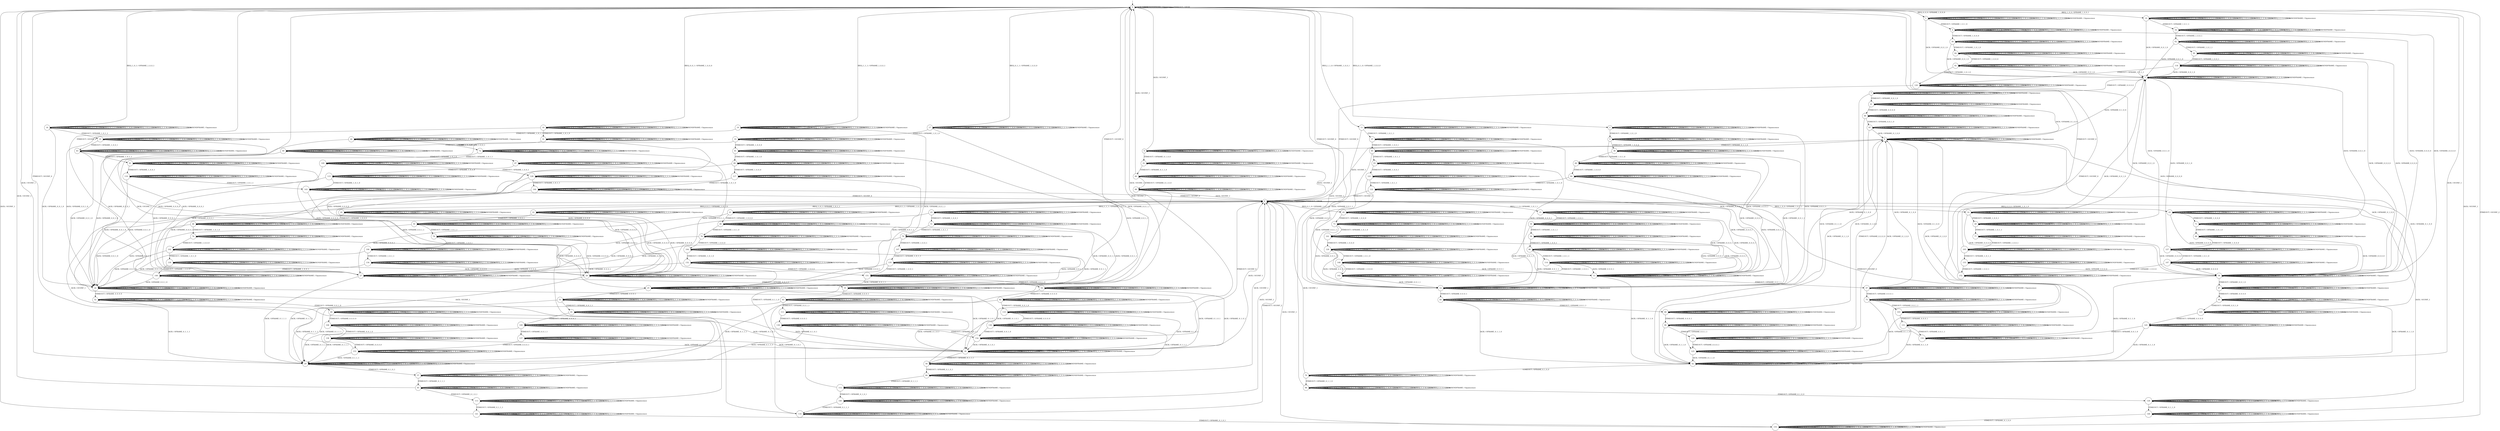 digraph g {

	s0 [shape="circle" label="0"];
	s1 [shape="circle" label="1"];
	s2 [shape="circle" label="2"];
	s3 [shape="circle" label="3"];
	s4 [shape="circle" label="4"];
	s5 [shape="circle" label="5"];
	s6 [shape="circle" label="6"];
	s7 [shape="circle" label="7"];
	s8 [shape="circle" label="8"];
	s9 [shape="circle" label="9"];
	s10 [shape="circle" label="10"];
	s11 [shape="circle" label="11"];
	s12 [shape="circle" label="12"];
	s13 [shape="circle" label="13"];
	s14 [shape="circle" label="14"];
	s15 [shape="circle" label="15"];
	s16 [shape="circle" label="16"];
	s17 [shape="circle" label="17"];
	s18 [shape="circle" label="18"];
	s19 [shape="circle" label="19"];
	s20 [shape="circle" label="20"];
	s21 [shape="circle" label="21"];
	s22 [shape="circle" label="22"];
	s23 [shape="circle" label="23"];
	s24 [shape="circle" label="24"];
	s25 [shape="circle" label="25"];
	s26 [shape="circle" label="26"];
	s27 [shape="circle" label="27"];
	s28 [shape="circle" label="28"];
	s29 [shape="circle" label="29"];
	s30 [shape="circle" label="30"];
	s31 [shape="circle" label="31"];
	s32 [shape="circle" label="32"];
	s33 [shape="circle" label="33"];
	s34 [shape="circle" label="34"];
	s35 [shape="circle" label="35"];
	s36 [shape="circle" label="36"];
	s37 [shape="circle" label="37"];
	s38 [shape="circle" label="38"];
	s39 [shape="circle" label="39"];
	s40 [shape="circle" label="40"];
	s41 [shape="circle" label="41"];
	s42 [shape="circle" label="42"];
	s43 [shape="circle" label="43"];
	s44 [shape="circle" label="44"];
	s45 [shape="circle" label="45"];
	s46 [shape="circle" label="46"];
	s47 [shape="circle" label="47"];
	s48 [shape="circle" label="48"];
	s49 [shape="circle" label="49"];
	s50 [shape="circle" label="50"];
	s51 [shape="circle" label="51"];
	s52 [shape="circle" label="52"];
	s53 [shape="circle" label="53"];
	s54 [shape="circle" label="54"];
	s55 [shape="circle" label="55"];
	s56 [shape="circle" label="56"];
	s57 [shape="circle" label="57"];
	s58 [shape="circle" label="58"];
	s59 [shape="circle" label="59"];
	s60 [shape="circle" label="60"];
	s61 [shape="circle" label="61"];
	s62 [shape="circle" label="62"];
	s63 [shape="circle" label="63"];
	s64 [shape="circle" label="64"];
	s65 [shape="circle" label="65"];
	s66 [shape="circle" label="66"];
	s67 [shape="circle" label="67"];
	s68 [shape="circle" label="68"];
	s69 [shape="circle" label="69"];
	s70 [shape="circle" label="70"];
	s71 [shape="circle" label="71"];
	s72 [shape="circle" label="72"];
	s73 [shape="circle" label="73"];
	s74 [shape="circle" label="74"];
	s75 [shape="circle" label="75"];
	s76 [shape="circle" label="76"];
	s77 [shape="circle" label="77"];
	s78 [shape="circle" label="78"];
	s79 [shape="circle" label="79"];
	s80 [shape="circle" label="80"];
	s81 [shape="circle" label="81"];
	s82 [shape="circle" label="82"];
	s83 [shape="circle" label="83"];
	s84 [shape="circle" label="84"];
	s85 [shape="circle" label="85"];
	s86 [shape="circle" label="86"];
	s87 [shape="circle" label="87"];
	s88 [shape="circle" label="88"];
	s89 [shape="circle" label="89"];
	s90 [shape="circle" label="90"];
	s91 [shape="circle" label="91"];
	s92 [shape="circle" label="92"];
	s93 [shape="circle" label="93"];
	s94 [shape="circle" label="94"];
	s95 [shape="circle" label="95"];
	s96 [shape="circle" label="96"];
	s97 [shape="circle" label="97"];
	s98 [shape="circle" label="98"];
	s99 [shape="circle" label="99"];
	s100 [shape="circle" label="100"];
	s101 [shape="circle" label="101"];
	s102 [shape="circle" label="102"];
	s103 [shape="circle" label="103"];
	s104 [shape="circle" label="104"];
	s105 [shape="circle" label="105"];
	s106 [shape="circle" label="106"];
	s107 [shape="circle" label="107"];
	s108 [shape="circle" label="108"];
	s109 [shape="circle" label="109"];
	s110 [shape="circle" label="110"];
	s111 [shape="circle" label="111"];
	s112 [shape="circle" label="112"];
	s113 [shape="circle" label="113"];
	s114 [shape="circle" label="114"];
	s115 [shape="circle" label="115"];
	s116 [shape="circle" label="116"];
	s117 [shape="circle" label="117"];
	s118 [shape="circle" label="118"];
	s119 [shape="circle" label="119"];
	s120 [shape="circle" label="120"];
	s121 [shape="circle" label="121"];
	s122 [shape="circle" label="122"];
	s123 [shape="circle" label="123"];
	s124 [shape="circle" label="124"];
	s125 [shape="circle" label="125"];
	s126 [shape="circle" label="126"];
	s127 [shape="circle" label="127"];
	s128 [shape="circle" label="128"];
	s129 [shape="circle" label="129"];
	s130 [shape="circle" label="130"];
	s131 [shape="circle" label="131"];
	s132 [shape="circle" label="132"];
	s133 [shape="circle" label="133"];
	s134 [shape="circle" label="134"];
	s135 [shape="circle" label="135"];
	s136 [shape="circle" label="136"];
	s137 [shape="circle" label="137"];
	s138 [shape="circle" label="138"];
	s139 [shape="circle" label="139"];
	s140 [shape="circle" label="140"];
	s141 [shape="circle" label="141"];
	s142 [shape="circle" label="142"];
	s143 [shape="circle" label="143"];
	s144 [shape="circle" label="144"];
	s145 [shape="circle" label="145"];
	s146 [shape="circle" label="146"];
	s147 [shape="circle" label="147"];
	s148 [shape="circle" label="148"];
	s149 [shape="circle" label="149"];
	s150 [shape="circle" label="150"];
	s151 [shape="circle" label="151"];
	s152 [shape="circle" label="152"];
	s153 [shape="circle" label="153"];
	s154 [shape="circle" label="154"];
	s155 [shape="circle" label="155"];
	s0 -> s0 [label="IACK / ONOK"];
	s0 -> s1 [label="IREQ_0_0_0 / OFRAME_1_0_0_0"];
	s0 -> s16 [label="IREQ_0_0_1 / OFRAME_1_0_0_0"];
	s0 -> s2 [label="IREQ_0_1_0 / OFRAME_1_0_0_0"];
	s0 -> s17 [label="IREQ_0_1_1 / OFRAME_1_0_0_0"];
	s0 -> s10 [label="IREQ_1_0_0 / OFRAME_1_0_0_1"];
	s0 -> s18 [label="IREQ_1_0_1 / OFRAME_1_0_0_1"];
	s0 -> s11 [label="IREQ_1_1_0 / OFRAME_1_0_0_1"];
	s0 -> s19 [label="IREQ_1_1_1 / OFRAME_1_0_0_1"];
	s0 -> s0 [label="ISENDFRAME / Oquiescence"];
	s0 -> s0 [label="ITIMEOUT / ONOK"];
	s1 -> s3 [label="IACK / OFRAME_0_0_1_0"];
	s1 -> s1 [label="IREQ_0_0_0 / ONOK"];
	s1 -> s1 [label="IREQ_0_0_1 / ONOK"];
	s1 -> s1 [label="IREQ_0_1_0 / ONOK"];
	s1 -> s1 [label="IREQ_0_1_1 / ONOK"];
	s1 -> s1 [label="IREQ_1_0_0 / ONOK"];
	s1 -> s1 [label="IREQ_1_0_1 / ONOK"];
	s1 -> s1 [label="IREQ_1_1_0 / ONOK"];
	s1 -> s1 [label="IREQ_1_1_1 / ONOK"];
	s1 -> s1 [label="ISENDFRAME / Oquiescence"];
	s1 -> s4 [label="ITIMEOUT / OFRAME_1_0_1_0"];
	s2 -> s12 [label="IACK / OFRAME_0_0_1_1"];
	s2 -> s2 [label="IREQ_0_0_0 / ONOK"];
	s2 -> s2 [label="IREQ_0_0_1 / ONOK"];
	s2 -> s2 [label="IREQ_0_1_0 / ONOK"];
	s2 -> s2 [label="IREQ_0_1_1 / ONOK"];
	s2 -> s2 [label="IREQ_1_0_0 / ONOK"];
	s2 -> s2 [label="IREQ_1_0_1 / ONOK"];
	s2 -> s2 [label="IREQ_1_1_0 / ONOK"];
	s2 -> s2 [label="IREQ_1_1_1 / ONOK"];
	s2 -> s2 [label="ISENDFRAME / Oquiescence"];
	s2 -> s5 [label="ITIMEOUT / OFRAME_1_0_1_0"];
	s3 -> s6 [label="IACK / OFRAME_0_1_0_0"];
	s3 -> s3 [label="IREQ_0_0_0 / ONOK"];
	s3 -> s3 [label="IREQ_0_0_1 / ONOK"];
	s3 -> s3 [label="IREQ_0_1_0 / ONOK"];
	s3 -> s3 [label="IREQ_0_1_1 / ONOK"];
	s3 -> s3 [label="IREQ_1_0_0 / ONOK"];
	s3 -> s3 [label="IREQ_1_0_1 / ONOK"];
	s3 -> s3 [label="IREQ_1_1_0 / ONOK"];
	s3 -> s3 [label="IREQ_1_1_1 / ONOK"];
	s3 -> s3 [label="ISENDFRAME / Oquiescence"];
	s3 -> s7 [label="ITIMEOUT / OFRAME_0_0_0_0"];
	s4 -> s39 [label="IACK / OFRAME_0_0_0_0"];
	s4 -> s4 [label="IREQ_0_0_0 / ONOK"];
	s4 -> s4 [label="IREQ_0_0_1 / ONOK"];
	s4 -> s4 [label="IREQ_0_1_0 / ONOK"];
	s4 -> s4 [label="IREQ_0_1_1 / ONOK"];
	s4 -> s4 [label="IREQ_1_0_0 / ONOK"];
	s4 -> s4 [label="IREQ_1_0_1 / ONOK"];
	s4 -> s4 [label="IREQ_1_1_0 / ONOK"];
	s4 -> s4 [label="IREQ_1_1_1 / ONOK"];
	s4 -> s4 [label="ISENDFRAME / Oquiescence"];
	s4 -> s36 [label="ITIMEOUT / OFRAME_1_0_0_0"];
	s5 -> s13 [label="IACK / OFRAME_0_0_0_1"];
	s5 -> s5 [label="IREQ_0_0_0 / ONOK"];
	s5 -> s5 [label="IREQ_0_0_1 / ONOK"];
	s5 -> s5 [label="IREQ_0_1_0 / ONOK"];
	s5 -> s5 [label="IREQ_0_1_1 / ONOK"];
	s5 -> s5 [label="IREQ_1_0_0 / ONOK"];
	s5 -> s5 [label="IREQ_1_0_1 / ONOK"];
	s5 -> s5 [label="IREQ_1_1_0 / ONOK"];
	s5 -> s5 [label="IREQ_1_1_1 / ONOK"];
	s5 -> s5 [label="ISENDFRAME / Oquiescence"];
	s5 -> s38 [label="ITIMEOUT / OFRAME_1_0_0_0"];
	s6 -> s8 [label="IACK / OCONF_1"];
	s6 -> s6 [label="IREQ_0_0_0 / ONOK"];
	s6 -> s6 [label="IREQ_0_0_1 / ONOK"];
	s6 -> s6 [label="IREQ_0_1_0 / ONOK"];
	s6 -> s6 [label="IREQ_0_1_1 / ONOK"];
	s6 -> s6 [label="IREQ_1_0_0 / ONOK"];
	s6 -> s6 [label="IREQ_1_0_1 / ONOK"];
	s6 -> s6 [label="IREQ_1_1_0 / ONOK"];
	s6 -> s6 [label="IREQ_1_1_1 / ONOK"];
	s6 -> s6 [label="ISENDFRAME / Oquiescence"];
	s6 -> s9 [label="ITIMEOUT / OFRAME_0_1_1_0"];
	s7 -> s42 [label="IACK / OFRAME_0_1_1_0"];
	s7 -> s7 [label="IREQ_0_0_0 / ONOK"];
	s7 -> s7 [label="IREQ_0_0_1 / ONOK"];
	s7 -> s7 [label="IREQ_0_1_0 / ONOK"];
	s7 -> s7 [label="IREQ_0_1_1 / ONOK"];
	s7 -> s7 [label="IREQ_1_0_0 / ONOK"];
	s7 -> s7 [label="IREQ_1_0_1 / ONOK"];
	s7 -> s7 [label="IREQ_1_1_0 / ONOK"];
	s7 -> s7 [label="IREQ_1_1_1 / ONOK"];
	s7 -> s7 [label="ISENDFRAME / Oquiescence"];
	s7 -> s41 [label="ITIMEOUT / OFRAME_0_0_1_0"];
	s8 -> s8 [label="IACK / ONOK"];
	s8 -> s43 [label="IREQ_0_0_0 / OFRAME_1_0_1_0"];
	s8 -> s20 [label="IREQ_0_0_1 / OFRAME_1_0_1_0"];
	s8 -> s45 [label="IREQ_0_1_0 / OFRAME_1_0_1_0"];
	s8 -> s21 [label="IREQ_0_1_1 / OFRAME_1_0_1_0"];
	s8 -> s14 [label="IREQ_1_0_0 / OFRAME_1_0_1_1"];
	s8 -> s22 [label="IREQ_1_0_1 / OFRAME_1_0_1_1"];
	s8 -> s15 [label="IREQ_1_1_0 / OFRAME_1_0_1_1"];
	s8 -> s23 [label="IREQ_1_1_1 / OFRAME_1_0_1_1"];
	s8 -> s8 [label="ISENDFRAME / Oquiescence"];
	s8 -> s8 [label="ITIMEOUT / ONOK"];
	s9 -> s0 [label="IACK / OCONF_1"];
	s9 -> s9 [label="IREQ_0_0_0 / ONOK"];
	s9 -> s9 [label="IREQ_0_0_1 / ONOK"];
	s9 -> s9 [label="IREQ_0_1_0 / ONOK"];
	s9 -> s9 [label="IREQ_0_1_1 / ONOK"];
	s9 -> s9 [label="IREQ_1_0_0 / ONOK"];
	s9 -> s9 [label="IREQ_1_0_1 / ONOK"];
	s9 -> s9 [label="IREQ_1_1_0 / ONOK"];
	s9 -> s9 [label="IREQ_1_1_1 / ONOK"];
	s9 -> s9 [label="ISENDFRAME / Oquiescence"];
	s9 -> s32 [label="ITIMEOUT / OFRAME_0_1_0_0"];
	s10 -> s3 [label="IACK / OFRAME_0_0_1_0"];
	s10 -> s10 [label="IREQ_0_0_0 / ONOK"];
	s10 -> s10 [label="IREQ_0_0_1 / ONOK"];
	s10 -> s10 [label="IREQ_0_1_0 / ONOK"];
	s10 -> s10 [label="IREQ_0_1_1 / ONOK"];
	s10 -> s10 [label="IREQ_1_0_0 / ONOK"];
	s10 -> s10 [label="IREQ_1_0_1 / ONOK"];
	s10 -> s10 [label="IREQ_1_1_0 / ONOK"];
	s10 -> s10 [label="IREQ_1_1_1 / ONOK"];
	s10 -> s10 [label="ISENDFRAME / Oquiescence"];
	s10 -> s34 [label="ITIMEOUT / OFRAME_1_0_1_1"];
	s11 -> s12 [label="IACK / OFRAME_0_0_1_1"];
	s11 -> s11 [label="IREQ_0_0_0 / ONOK"];
	s11 -> s11 [label="IREQ_0_0_1 / ONOK"];
	s11 -> s11 [label="IREQ_0_1_0 / ONOK"];
	s11 -> s11 [label="IREQ_0_1_1 / ONOK"];
	s11 -> s11 [label="IREQ_1_0_0 / ONOK"];
	s11 -> s11 [label="IREQ_1_0_1 / ONOK"];
	s11 -> s11 [label="IREQ_1_1_0 / ONOK"];
	s11 -> s11 [label="IREQ_1_1_1 / ONOK"];
	s11 -> s11 [label="ISENDFRAME / Oquiescence"];
	s11 -> s37 [label="ITIMEOUT / OFRAME_1_0_1_1"];
	s12 -> s6 [label="IACK / OFRAME_0_1_0_0"];
	s12 -> s12 [label="IREQ_0_0_0 / ONOK"];
	s12 -> s12 [label="IREQ_0_0_1 / ONOK"];
	s12 -> s12 [label="IREQ_0_1_0 / ONOK"];
	s12 -> s12 [label="IREQ_0_1_1 / ONOK"];
	s12 -> s12 [label="IREQ_1_0_0 / ONOK"];
	s12 -> s12 [label="IREQ_1_0_1 / ONOK"];
	s12 -> s12 [label="IREQ_1_1_0 / ONOK"];
	s12 -> s12 [label="IREQ_1_1_1 / ONOK"];
	s12 -> s12 [label="ISENDFRAME / Oquiescence"];
	s12 -> s40 [label="ITIMEOUT / OFRAME_0_0_0_1"];
	s13 -> s42 [label="IACK / OFRAME_0_1_1_0"];
	s13 -> s13 [label="IREQ_0_0_0 / ONOK"];
	s13 -> s13 [label="IREQ_0_0_1 / ONOK"];
	s13 -> s13 [label="IREQ_0_1_0 / ONOK"];
	s13 -> s13 [label="IREQ_0_1_1 / ONOK"];
	s13 -> s13 [label="IREQ_1_0_0 / ONOK"];
	s13 -> s13 [label="IREQ_1_0_1 / ONOK"];
	s13 -> s13 [label="IREQ_1_1_0 / ONOK"];
	s13 -> s13 [label="IREQ_1_1_1 / ONOK"];
	s13 -> s13 [label="ISENDFRAME / Oquiescence"];
	s13 -> s47 [label="ITIMEOUT / OFRAME_0_0_1_1"];
	s14 -> s39 [label="IACK / OFRAME_0_0_0_0"];
	s14 -> s14 [label="IREQ_0_0_0 / ONOK"];
	s14 -> s14 [label="IREQ_0_0_1 / ONOK"];
	s14 -> s14 [label="IREQ_0_1_0 / ONOK"];
	s14 -> s14 [label="IREQ_0_1_1 / ONOK"];
	s14 -> s14 [label="IREQ_1_0_0 / ONOK"];
	s14 -> s14 [label="IREQ_1_0_1 / ONOK"];
	s14 -> s14 [label="IREQ_1_1_0 / ONOK"];
	s14 -> s14 [label="IREQ_1_1_1 / ONOK"];
	s14 -> s14 [label="ISENDFRAME / Oquiescence"];
	s14 -> s49 [label="ITIMEOUT / OFRAME_1_0_0_1"];
	s15 -> s13 [label="IACK / OFRAME_0_0_0_1"];
	s15 -> s15 [label="IREQ_0_0_0 / ONOK"];
	s15 -> s15 [label="IREQ_0_0_1 / ONOK"];
	s15 -> s15 [label="IREQ_0_1_0 / ONOK"];
	s15 -> s15 [label="IREQ_0_1_1 / ONOK"];
	s15 -> s15 [label="IREQ_1_0_0 / ONOK"];
	s15 -> s15 [label="IREQ_1_0_1 / ONOK"];
	s15 -> s15 [label="IREQ_1_1_0 / ONOK"];
	s15 -> s15 [label="IREQ_1_1_1 / ONOK"];
	s15 -> s15 [label="ISENDFRAME / Oquiescence"];
	s15 -> s30 [label="ITIMEOUT / OFRAME_1_0_0_1"];
	s16 -> s24 [label="IACK / OFRAME_0_0_1_0"];
	s16 -> s16 [label="IREQ_0_0_0 / ONOK"];
	s16 -> s16 [label="IREQ_0_0_1 / ONOK"];
	s16 -> s16 [label="IREQ_0_1_0 / ONOK"];
	s16 -> s16 [label="IREQ_0_1_1 / ONOK"];
	s16 -> s16 [label="IREQ_1_0_0 / ONOK"];
	s16 -> s16 [label="IREQ_1_0_1 / ONOK"];
	s16 -> s16 [label="IREQ_1_1_0 / ONOK"];
	s16 -> s16 [label="IREQ_1_1_1 / ONOK"];
	s16 -> s16 [label="ISENDFRAME / Oquiescence"];
	s16 -> s31 [label="ITIMEOUT / OFRAME_1_0_1_0"];
	s17 -> s25 [label="IACK / OFRAME_0_0_1_1"];
	s17 -> s17 [label="IREQ_0_0_0 / ONOK"];
	s17 -> s17 [label="IREQ_0_0_1 / ONOK"];
	s17 -> s17 [label="IREQ_0_1_0 / ONOK"];
	s17 -> s17 [label="IREQ_0_1_1 / ONOK"];
	s17 -> s17 [label="IREQ_1_0_0 / ONOK"];
	s17 -> s17 [label="IREQ_1_0_1 / ONOK"];
	s17 -> s17 [label="IREQ_1_1_0 / ONOK"];
	s17 -> s17 [label="IREQ_1_1_1 / ONOK"];
	s17 -> s17 [label="ISENDFRAME / Oquiescence"];
	s17 -> s33 [label="ITIMEOUT / OFRAME_1_0_1_0"];
	s18 -> s24 [label="IACK / OFRAME_0_0_1_0"];
	s18 -> s18 [label="IREQ_0_0_0 / ONOK"];
	s18 -> s18 [label="IREQ_0_0_1 / ONOK"];
	s18 -> s18 [label="IREQ_0_1_0 / ONOK"];
	s18 -> s18 [label="IREQ_0_1_1 / ONOK"];
	s18 -> s18 [label="IREQ_1_0_0 / ONOK"];
	s18 -> s18 [label="IREQ_1_0_1 / ONOK"];
	s18 -> s18 [label="IREQ_1_1_0 / ONOK"];
	s18 -> s18 [label="IREQ_1_1_1 / ONOK"];
	s18 -> s18 [label="ISENDFRAME / Oquiescence"];
	s18 -> s35 [label="ITIMEOUT / OFRAME_1_0_1_1"];
	s19 -> s25 [label="IACK / OFRAME_0_0_1_1"];
	s19 -> s19 [label="IREQ_0_0_0 / ONOK"];
	s19 -> s19 [label="IREQ_0_0_1 / ONOK"];
	s19 -> s19 [label="IREQ_0_1_0 / ONOK"];
	s19 -> s19 [label="IREQ_0_1_1 / ONOK"];
	s19 -> s19 [label="IREQ_1_0_0 / ONOK"];
	s19 -> s19 [label="IREQ_1_0_1 / ONOK"];
	s19 -> s19 [label="IREQ_1_1_0 / ONOK"];
	s19 -> s19 [label="IREQ_1_1_1 / ONOK"];
	s19 -> s19 [label="ISENDFRAME / Oquiescence"];
	s19 -> s44 [label="ITIMEOUT / OFRAME_1_0_1_1"];
	s20 -> s26 [label="IACK / OFRAME_0_0_0_0"];
	s20 -> s20 [label="IREQ_0_0_0 / ONOK"];
	s20 -> s20 [label="IREQ_0_0_1 / ONOK"];
	s20 -> s20 [label="IREQ_0_1_0 / ONOK"];
	s20 -> s20 [label="IREQ_0_1_1 / ONOK"];
	s20 -> s20 [label="IREQ_1_0_0 / ONOK"];
	s20 -> s20 [label="IREQ_1_0_1 / ONOK"];
	s20 -> s20 [label="IREQ_1_1_0 / ONOK"];
	s20 -> s20 [label="IREQ_1_1_1 / ONOK"];
	s20 -> s20 [label="ISENDFRAME / Oquiescence"];
	s20 -> s46 [label="ITIMEOUT / OFRAME_1_0_0_0"];
	s21 -> s27 [label="IACK / OFRAME_0_0_0_1"];
	s21 -> s21 [label="IREQ_0_0_0 / ONOK"];
	s21 -> s21 [label="IREQ_0_0_1 / ONOK"];
	s21 -> s21 [label="IREQ_0_1_0 / ONOK"];
	s21 -> s21 [label="IREQ_0_1_1 / ONOK"];
	s21 -> s21 [label="IREQ_1_0_0 / ONOK"];
	s21 -> s21 [label="IREQ_1_0_1 / ONOK"];
	s21 -> s21 [label="IREQ_1_1_0 / ONOK"];
	s21 -> s21 [label="IREQ_1_1_1 / ONOK"];
	s21 -> s21 [label="ISENDFRAME / Oquiescence"];
	s21 -> s48 [label="ITIMEOUT / OFRAME_1_0_0_0"];
	s22 -> s26 [label="IACK / OFRAME_0_0_0_0"];
	s22 -> s22 [label="IREQ_0_0_0 / ONOK"];
	s22 -> s22 [label="IREQ_0_0_1 / ONOK"];
	s22 -> s22 [label="IREQ_0_1_0 / ONOK"];
	s22 -> s22 [label="IREQ_0_1_1 / ONOK"];
	s22 -> s22 [label="IREQ_1_0_0 / ONOK"];
	s22 -> s22 [label="IREQ_1_0_1 / ONOK"];
	s22 -> s22 [label="IREQ_1_1_0 / ONOK"];
	s22 -> s22 [label="IREQ_1_1_1 / ONOK"];
	s22 -> s22 [label="ISENDFRAME / Oquiescence"];
	s22 -> s50 [label="ITIMEOUT / OFRAME_1_0_0_1"];
	s23 -> s27 [label="IACK / OFRAME_0_0_0_1"];
	s23 -> s23 [label="IREQ_0_0_0 / ONOK"];
	s23 -> s23 [label="IREQ_0_0_1 / ONOK"];
	s23 -> s23 [label="IREQ_0_1_0 / ONOK"];
	s23 -> s23 [label="IREQ_0_1_1 / ONOK"];
	s23 -> s23 [label="IREQ_1_0_0 / ONOK"];
	s23 -> s23 [label="IREQ_1_0_1 / ONOK"];
	s23 -> s23 [label="IREQ_1_1_0 / ONOK"];
	s23 -> s23 [label="IREQ_1_1_1 / ONOK"];
	s23 -> s23 [label="ISENDFRAME / Oquiescence"];
	s23 -> s51 [label="ITIMEOUT / OFRAME_1_0_0_1"];
	s24 -> s28 [label="IACK / OFRAME_0_1_0_1"];
	s24 -> s24 [label="IREQ_0_0_0 / ONOK"];
	s24 -> s24 [label="IREQ_0_0_1 / ONOK"];
	s24 -> s24 [label="IREQ_0_1_0 / ONOK"];
	s24 -> s24 [label="IREQ_0_1_1 / ONOK"];
	s24 -> s24 [label="IREQ_1_0_0 / ONOK"];
	s24 -> s24 [label="IREQ_1_0_1 / ONOK"];
	s24 -> s24 [label="IREQ_1_1_0 / ONOK"];
	s24 -> s24 [label="IREQ_1_1_1 / ONOK"];
	s24 -> s24 [label="ISENDFRAME / Oquiescence"];
	s24 -> s52 [label="ITIMEOUT / OFRAME_0_0_0_0"];
	s25 -> s28 [label="IACK / OFRAME_0_1_0_1"];
	s25 -> s25 [label="IREQ_0_0_0 / ONOK"];
	s25 -> s25 [label="IREQ_0_0_1 / ONOK"];
	s25 -> s25 [label="IREQ_0_1_0 / ONOK"];
	s25 -> s25 [label="IREQ_0_1_1 / ONOK"];
	s25 -> s25 [label="IREQ_1_0_0 / ONOK"];
	s25 -> s25 [label="IREQ_1_0_1 / ONOK"];
	s25 -> s25 [label="IREQ_1_1_0 / ONOK"];
	s25 -> s25 [label="IREQ_1_1_1 / ONOK"];
	s25 -> s25 [label="ISENDFRAME / Oquiescence"];
	s25 -> s53 [label="ITIMEOUT / OFRAME_0_0_0_1"];
	s26 -> s29 [label="IACK / OFRAME_0_1_1_1"];
	s26 -> s26 [label="IREQ_0_0_0 / ONOK"];
	s26 -> s26 [label="IREQ_0_0_1 / ONOK"];
	s26 -> s26 [label="IREQ_0_1_0 / ONOK"];
	s26 -> s26 [label="IREQ_0_1_1 / ONOK"];
	s26 -> s26 [label="IREQ_1_0_0 / ONOK"];
	s26 -> s26 [label="IREQ_1_0_1 / ONOK"];
	s26 -> s26 [label="IREQ_1_1_0 / ONOK"];
	s26 -> s26 [label="IREQ_1_1_1 / ONOK"];
	s26 -> s26 [label="ISENDFRAME / Oquiescence"];
	s26 -> s54 [label="ITIMEOUT / OFRAME_0_0_1_0"];
	s27 -> s29 [label="IACK / OFRAME_0_1_1_1"];
	s27 -> s27 [label="IREQ_0_0_0 / ONOK"];
	s27 -> s27 [label="IREQ_0_0_1 / ONOK"];
	s27 -> s27 [label="IREQ_0_1_0 / ONOK"];
	s27 -> s27 [label="IREQ_0_1_1 / ONOK"];
	s27 -> s27 [label="IREQ_1_0_0 / ONOK"];
	s27 -> s27 [label="IREQ_1_0_1 / ONOK"];
	s27 -> s27 [label="IREQ_1_1_0 / ONOK"];
	s27 -> s27 [label="IREQ_1_1_1 / ONOK"];
	s27 -> s27 [label="ISENDFRAME / Oquiescence"];
	s27 -> s55 [label="ITIMEOUT / OFRAME_0_0_1_1"];
	s28 -> s8 [label="IACK / OCONF_1"];
	s28 -> s28 [label="IREQ_0_0_0 / ONOK"];
	s28 -> s28 [label="IREQ_0_0_1 / ONOK"];
	s28 -> s28 [label="IREQ_0_1_0 / ONOK"];
	s28 -> s28 [label="IREQ_0_1_1 / ONOK"];
	s28 -> s28 [label="IREQ_1_0_0 / ONOK"];
	s28 -> s28 [label="IREQ_1_0_1 / ONOK"];
	s28 -> s28 [label="IREQ_1_1_0 / ONOK"];
	s28 -> s28 [label="IREQ_1_1_1 / ONOK"];
	s28 -> s28 [label="ISENDFRAME / Oquiescence"];
	s28 -> s56 [label="ITIMEOUT / OFRAME_0_1_1_1"];
	s29 -> s0 [label="IACK / OCONF_1"];
	s29 -> s29 [label="IREQ_0_0_0 / ONOK"];
	s29 -> s29 [label="IREQ_0_0_1 / ONOK"];
	s29 -> s29 [label="IREQ_0_1_0 / ONOK"];
	s29 -> s29 [label="IREQ_0_1_1 / ONOK"];
	s29 -> s29 [label="IREQ_1_0_0 / ONOK"];
	s29 -> s29 [label="IREQ_1_0_1 / ONOK"];
	s29 -> s29 [label="IREQ_1_1_0 / ONOK"];
	s29 -> s29 [label="IREQ_1_1_1 / ONOK"];
	s29 -> s29 [label="ISENDFRAME / Oquiescence"];
	s29 -> s57 [label="ITIMEOUT / OFRAME_0_1_0_1"];
	s30 -> s12 [label="IACK / OFRAME_0_0_1_1"];
	s30 -> s30 [label="IREQ_0_0_0 / ONOK"];
	s30 -> s30 [label="IREQ_0_0_1 / ONOK"];
	s30 -> s30 [label="IREQ_0_1_0 / ONOK"];
	s30 -> s30 [label="IREQ_0_1_1 / ONOK"];
	s30 -> s30 [label="IREQ_1_0_0 / ONOK"];
	s30 -> s30 [label="IREQ_1_0_1 / ONOK"];
	s30 -> s30 [label="IREQ_1_1_0 / ONOK"];
	s30 -> s30 [label="IREQ_1_1_1 / ONOK"];
	s30 -> s30 [label="ISENDFRAME / Oquiescence"];
	s30 -> s58 [label="ITIMEOUT / OFRAME_1_0_1_1"];
	s31 -> s26 [label="IACK / OFRAME_0_0_0_0"];
	s31 -> s31 [label="IREQ_0_0_0 / ONOK"];
	s31 -> s31 [label="IREQ_0_0_1 / ONOK"];
	s31 -> s31 [label="IREQ_0_1_0 / ONOK"];
	s31 -> s31 [label="IREQ_0_1_1 / ONOK"];
	s31 -> s31 [label="IREQ_1_0_0 / ONOK"];
	s31 -> s31 [label="IREQ_1_0_1 / ONOK"];
	s31 -> s31 [label="IREQ_1_1_0 / ONOK"];
	s31 -> s31 [label="IREQ_1_1_1 / ONOK"];
	s31 -> s31 [label="ISENDFRAME / Oquiescence"];
	s31 -> s59 [label="ITIMEOUT / OFRAME_1_0_0_0"];
	s32 -> s8 [label="IACK / OCONF_1"];
	s32 -> s32 [label="IREQ_0_0_0 / ONOK"];
	s32 -> s32 [label="IREQ_0_0_1 / ONOK"];
	s32 -> s32 [label="IREQ_0_1_0 / ONOK"];
	s32 -> s32 [label="IREQ_0_1_1 / ONOK"];
	s32 -> s32 [label="IREQ_1_0_0 / ONOK"];
	s32 -> s32 [label="IREQ_1_0_1 / ONOK"];
	s32 -> s32 [label="IREQ_1_1_0 / ONOK"];
	s32 -> s32 [label="IREQ_1_1_1 / ONOK"];
	s32 -> s32 [label="ISENDFRAME / Oquiescence"];
	s32 -> s60 [label="ITIMEOUT / OFRAME_0_1_1_0"];
	s33 -> s27 [label="IACK / OFRAME_0_0_0_1"];
	s33 -> s33 [label="IREQ_0_0_0 / ONOK"];
	s33 -> s33 [label="IREQ_0_0_1 / ONOK"];
	s33 -> s33 [label="IREQ_0_1_0 / ONOK"];
	s33 -> s33 [label="IREQ_0_1_1 / ONOK"];
	s33 -> s33 [label="IREQ_1_0_0 / ONOK"];
	s33 -> s33 [label="IREQ_1_0_1 / ONOK"];
	s33 -> s33 [label="IREQ_1_1_0 / ONOK"];
	s33 -> s33 [label="IREQ_1_1_1 / ONOK"];
	s33 -> s33 [label="ISENDFRAME / Oquiescence"];
	s33 -> s61 [label="ITIMEOUT / OFRAME_1_0_0_0"];
	s34 -> s39 [label="IACK / OFRAME_0_0_0_0"];
	s34 -> s34 [label="IREQ_0_0_0 / ONOK"];
	s34 -> s34 [label="IREQ_0_0_1 / ONOK"];
	s34 -> s34 [label="IREQ_0_1_0 / ONOK"];
	s34 -> s34 [label="IREQ_0_1_1 / ONOK"];
	s34 -> s34 [label="IREQ_1_0_0 / ONOK"];
	s34 -> s34 [label="IREQ_1_0_1 / ONOK"];
	s34 -> s34 [label="IREQ_1_1_0 / ONOK"];
	s34 -> s34 [label="IREQ_1_1_1 / ONOK"];
	s34 -> s34 [label="ISENDFRAME / Oquiescence"];
	s34 -> s62 [label="ITIMEOUT / OFRAME_1_0_0_1"];
	s35 -> s26 [label="IACK / OFRAME_0_0_0_0"];
	s35 -> s35 [label="IREQ_0_0_0 / ONOK"];
	s35 -> s35 [label="IREQ_0_0_1 / ONOK"];
	s35 -> s35 [label="IREQ_0_1_0 / ONOK"];
	s35 -> s35 [label="IREQ_0_1_1 / ONOK"];
	s35 -> s35 [label="IREQ_1_0_0 / ONOK"];
	s35 -> s35 [label="IREQ_1_0_1 / ONOK"];
	s35 -> s35 [label="IREQ_1_1_0 / ONOK"];
	s35 -> s35 [label="IREQ_1_1_1 / ONOK"];
	s35 -> s35 [label="ISENDFRAME / Oquiescence"];
	s35 -> s63 [label="ITIMEOUT / OFRAME_1_0_0_1"];
	s36 -> s3 [label="IACK / OFRAME_0_0_1_0"];
	s36 -> s36 [label="IREQ_0_0_0 / ONOK"];
	s36 -> s36 [label="IREQ_0_0_1 / ONOK"];
	s36 -> s36 [label="IREQ_0_1_0 / ONOK"];
	s36 -> s36 [label="IREQ_0_1_1 / ONOK"];
	s36 -> s36 [label="IREQ_1_0_0 / ONOK"];
	s36 -> s36 [label="IREQ_1_0_1 / ONOK"];
	s36 -> s36 [label="IREQ_1_1_0 / ONOK"];
	s36 -> s36 [label="IREQ_1_1_1 / ONOK"];
	s36 -> s36 [label="ISENDFRAME / Oquiescence"];
	s36 -> s64 [label="ITIMEOUT / OFRAME_1_0_1_0"];
	s37 -> s13 [label="IACK / OFRAME_0_0_0_1"];
	s37 -> s37 [label="IREQ_0_0_0 / ONOK"];
	s37 -> s37 [label="IREQ_0_0_1 / ONOK"];
	s37 -> s37 [label="IREQ_0_1_0 / ONOK"];
	s37 -> s37 [label="IREQ_0_1_1 / ONOK"];
	s37 -> s37 [label="IREQ_1_0_0 / ONOK"];
	s37 -> s37 [label="IREQ_1_0_1 / ONOK"];
	s37 -> s37 [label="IREQ_1_1_0 / ONOK"];
	s37 -> s37 [label="IREQ_1_1_1 / ONOK"];
	s37 -> s37 [label="ISENDFRAME / Oquiescence"];
	s37 -> s65 [label="ITIMEOUT / OFRAME_1_0_0_1"];
	s38 -> s12 [label="IACK / OFRAME_0_0_1_1"];
	s38 -> s38 [label="IREQ_0_0_0 / ONOK"];
	s38 -> s38 [label="IREQ_0_0_1 / ONOK"];
	s38 -> s38 [label="IREQ_0_1_0 / ONOK"];
	s38 -> s38 [label="IREQ_0_1_1 / ONOK"];
	s38 -> s38 [label="IREQ_1_0_0 / ONOK"];
	s38 -> s38 [label="IREQ_1_0_1 / ONOK"];
	s38 -> s38 [label="IREQ_1_1_0 / ONOK"];
	s38 -> s38 [label="IREQ_1_1_1 / ONOK"];
	s38 -> s38 [label="ISENDFRAME / Oquiescence"];
	s38 -> s66 [label="ITIMEOUT / OFRAME_1_0_1_0"];
	s39 -> s42 [label="IACK / OFRAME_0_1_1_0"];
	s39 -> s39 [label="IREQ_0_0_0 / ONOK"];
	s39 -> s39 [label="IREQ_0_0_1 / ONOK"];
	s39 -> s39 [label="IREQ_0_1_0 / ONOK"];
	s39 -> s39 [label="IREQ_0_1_1 / ONOK"];
	s39 -> s39 [label="IREQ_1_0_0 / ONOK"];
	s39 -> s39 [label="IREQ_1_0_1 / ONOK"];
	s39 -> s39 [label="IREQ_1_1_0 / ONOK"];
	s39 -> s39 [label="IREQ_1_1_1 / ONOK"];
	s39 -> s39 [label="ISENDFRAME / Oquiescence"];
	s39 -> s67 [label="ITIMEOUT / OFRAME_0_0_1_0"];
	s40 -> s42 [label="IACK / OFRAME_0_1_1_0"];
	s40 -> s40 [label="IREQ_0_0_0 / ONOK"];
	s40 -> s40 [label="IREQ_0_0_1 / ONOK"];
	s40 -> s40 [label="IREQ_0_1_0 / ONOK"];
	s40 -> s40 [label="IREQ_0_1_1 / ONOK"];
	s40 -> s40 [label="IREQ_1_0_0 / ONOK"];
	s40 -> s40 [label="IREQ_1_0_1 / ONOK"];
	s40 -> s40 [label="IREQ_1_1_0 / ONOK"];
	s40 -> s40 [label="IREQ_1_1_1 / ONOK"];
	s40 -> s40 [label="ISENDFRAME / Oquiescence"];
	s40 -> s68 [label="ITIMEOUT / OFRAME_0_0_1_1"];
	s41 -> s6 [label="IACK / OFRAME_0_1_0_0"];
	s41 -> s41 [label="IREQ_0_0_0 / ONOK"];
	s41 -> s41 [label="IREQ_0_0_1 / ONOK"];
	s41 -> s41 [label="IREQ_0_1_0 / ONOK"];
	s41 -> s41 [label="IREQ_0_1_1 / ONOK"];
	s41 -> s41 [label="IREQ_1_0_0 / ONOK"];
	s41 -> s41 [label="IREQ_1_0_1 / ONOK"];
	s41 -> s41 [label="IREQ_1_1_0 / ONOK"];
	s41 -> s41 [label="IREQ_1_1_1 / ONOK"];
	s41 -> s41 [label="ISENDFRAME / Oquiescence"];
	s41 -> s69 [label="ITIMEOUT / OFRAME_0_0_0_0"];
	s42 -> s0 [label="IACK / OCONF_1"];
	s42 -> s42 [label="IREQ_0_0_0 / ONOK"];
	s42 -> s42 [label="IREQ_0_0_1 / ONOK"];
	s42 -> s42 [label="IREQ_0_1_0 / ONOK"];
	s42 -> s42 [label="IREQ_0_1_1 / ONOK"];
	s42 -> s42 [label="IREQ_1_0_0 / ONOK"];
	s42 -> s42 [label="IREQ_1_0_1 / ONOK"];
	s42 -> s42 [label="IREQ_1_1_0 / ONOK"];
	s42 -> s42 [label="IREQ_1_1_1 / ONOK"];
	s42 -> s42 [label="ISENDFRAME / Oquiescence"];
	s42 -> s70 [label="ITIMEOUT / OFRAME_0_1_0_0"];
	s43 -> s39 [label="IACK / OFRAME_0_0_0_0"];
	s43 -> s43 [label="IREQ_0_0_0 / ONOK"];
	s43 -> s43 [label="IREQ_0_0_1 / ONOK"];
	s43 -> s43 [label="IREQ_0_1_0 / ONOK"];
	s43 -> s43 [label="IREQ_0_1_1 / ONOK"];
	s43 -> s43 [label="IREQ_1_0_0 / ONOK"];
	s43 -> s43 [label="IREQ_1_0_1 / ONOK"];
	s43 -> s43 [label="IREQ_1_1_0 / ONOK"];
	s43 -> s43 [label="IREQ_1_1_1 / ONOK"];
	s43 -> s43 [label="ISENDFRAME / Oquiescence"];
	s43 -> s71 [label="ITIMEOUT / OFRAME_1_0_0_0"];
	s44 -> s27 [label="IACK / OFRAME_0_0_0_1"];
	s44 -> s44 [label="IREQ_0_0_0 / ONOK"];
	s44 -> s44 [label="IREQ_0_0_1 / ONOK"];
	s44 -> s44 [label="IREQ_0_1_0 / ONOK"];
	s44 -> s44 [label="IREQ_0_1_1 / ONOK"];
	s44 -> s44 [label="IREQ_1_0_0 / ONOK"];
	s44 -> s44 [label="IREQ_1_0_1 / ONOK"];
	s44 -> s44 [label="IREQ_1_1_0 / ONOK"];
	s44 -> s44 [label="IREQ_1_1_1 / ONOK"];
	s44 -> s44 [label="ISENDFRAME / Oquiescence"];
	s44 -> s72 [label="ITIMEOUT / OFRAME_1_0_0_1"];
	s45 -> s13 [label="IACK / OFRAME_0_0_0_1"];
	s45 -> s45 [label="IREQ_0_0_0 / ONOK"];
	s45 -> s45 [label="IREQ_0_0_1 / ONOK"];
	s45 -> s45 [label="IREQ_0_1_0 / ONOK"];
	s45 -> s45 [label="IREQ_0_1_1 / ONOK"];
	s45 -> s45 [label="IREQ_1_0_0 / ONOK"];
	s45 -> s45 [label="IREQ_1_0_1 / ONOK"];
	s45 -> s45 [label="IREQ_1_1_0 / ONOK"];
	s45 -> s45 [label="IREQ_1_1_1 / ONOK"];
	s45 -> s45 [label="ISENDFRAME / Oquiescence"];
	s45 -> s73 [label="ITIMEOUT / OFRAME_1_0_0_0"];
	s46 -> s24 [label="IACK / OFRAME_0_0_1_0"];
	s46 -> s46 [label="IREQ_0_0_0 / ONOK"];
	s46 -> s46 [label="IREQ_0_0_1 / ONOK"];
	s46 -> s46 [label="IREQ_0_1_0 / ONOK"];
	s46 -> s46 [label="IREQ_0_1_1 / ONOK"];
	s46 -> s46 [label="IREQ_1_0_0 / ONOK"];
	s46 -> s46 [label="IREQ_1_0_1 / ONOK"];
	s46 -> s46 [label="IREQ_1_1_0 / ONOK"];
	s46 -> s46 [label="IREQ_1_1_1 / ONOK"];
	s46 -> s46 [label="ISENDFRAME / Oquiescence"];
	s46 -> s74 [label="ITIMEOUT / OFRAME_1_0_1_0"];
	s47 -> s6 [label="IACK / OFRAME_0_1_0_0"];
	s47 -> s47 [label="IREQ_0_0_0 / ONOK"];
	s47 -> s47 [label="IREQ_0_0_1 / ONOK"];
	s47 -> s47 [label="IREQ_0_1_0 / ONOK"];
	s47 -> s47 [label="IREQ_0_1_1 / ONOK"];
	s47 -> s47 [label="IREQ_1_0_0 / ONOK"];
	s47 -> s47 [label="IREQ_1_0_1 / ONOK"];
	s47 -> s47 [label="IREQ_1_1_0 / ONOK"];
	s47 -> s47 [label="IREQ_1_1_1 / ONOK"];
	s47 -> s47 [label="ISENDFRAME / Oquiescence"];
	s47 -> s75 [label="ITIMEOUT / OFRAME_0_0_0_1"];
	s48 -> s25 [label="IACK / OFRAME_0_0_1_1"];
	s48 -> s48 [label="IREQ_0_0_0 / ONOK"];
	s48 -> s48 [label="IREQ_0_0_1 / ONOK"];
	s48 -> s48 [label="IREQ_0_1_0 / ONOK"];
	s48 -> s48 [label="IREQ_0_1_1 / ONOK"];
	s48 -> s48 [label="IREQ_1_0_0 / ONOK"];
	s48 -> s48 [label="IREQ_1_0_1 / ONOK"];
	s48 -> s48 [label="IREQ_1_1_0 / ONOK"];
	s48 -> s48 [label="IREQ_1_1_1 / ONOK"];
	s48 -> s48 [label="ISENDFRAME / Oquiescence"];
	s48 -> s76 [label="ITIMEOUT / OFRAME_1_0_1_0"];
	s49 -> s3 [label="IACK / OFRAME_0_0_1_0"];
	s49 -> s49 [label="IREQ_0_0_0 / ONOK"];
	s49 -> s49 [label="IREQ_0_0_1 / ONOK"];
	s49 -> s49 [label="IREQ_0_1_0 / ONOK"];
	s49 -> s49 [label="IREQ_0_1_1 / ONOK"];
	s49 -> s49 [label="IREQ_1_0_0 / ONOK"];
	s49 -> s49 [label="IREQ_1_0_1 / ONOK"];
	s49 -> s49 [label="IREQ_1_1_0 / ONOK"];
	s49 -> s49 [label="IREQ_1_1_1 / ONOK"];
	s49 -> s49 [label="ISENDFRAME / Oquiescence"];
	s49 -> s77 [label="ITIMEOUT / OFRAME_1_0_1_1"];
	s50 -> s24 [label="IACK / OFRAME_0_0_1_0"];
	s50 -> s50 [label="IREQ_0_0_0 / ONOK"];
	s50 -> s50 [label="IREQ_0_0_1 / ONOK"];
	s50 -> s50 [label="IREQ_0_1_0 / ONOK"];
	s50 -> s50 [label="IREQ_0_1_1 / ONOK"];
	s50 -> s50 [label="IREQ_1_0_0 / ONOK"];
	s50 -> s50 [label="IREQ_1_0_1 / ONOK"];
	s50 -> s50 [label="IREQ_1_1_0 / ONOK"];
	s50 -> s50 [label="IREQ_1_1_1 / ONOK"];
	s50 -> s50 [label="ISENDFRAME / Oquiescence"];
	s50 -> s78 [label="ITIMEOUT / OFRAME_1_0_1_1"];
	s51 -> s25 [label="IACK / OFRAME_0_0_1_1"];
	s51 -> s51 [label="IREQ_0_0_0 / ONOK"];
	s51 -> s51 [label="IREQ_0_0_1 / ONOK"];
	s51 -> s51 [label="IREQ_0_1_0 / ONOK"];
	s51 -> s51 [label="IREQ_0_1_1 / ONOK"];
	s51 -> s51 [label="IREQ_1_0_0 / ONOK"];
	s51 -> s51 [label="IREQ_1_0_1 / ONOK"];
	s51 -> s51 [label="IREQ_1_1_0 / ONOK"];
	s51 -> s51 [label="IREQ_1_1_1 / ONOK"];
	s51 -> s51 [label="ISENDFRAME / Oquiescence"];
	s51 -> s79 [label="ITIMEOUT / OFRAME_1_0_1_1"];
	s52 -> s29 [label="IACK / OFRAME_0_1_1_1"];
	s52 -> s52 [label="IREQ_0_0_0 / ONOK"];
	s52 -> s52 [label="IREQ_0_0_1 / ONOK"];
	s52 -> s52 [label="IREQ_0_1_0 / ONOK"];
	s52 -> s52 [label="IREQ_0_1_1 / ONOK"];
	s52 -> s52 [label="IREQ_1_0_0 / ONOK"];
	s52 -> s52 [label="IREQ_1_0_1 / ONOK"];
	s52 -> s52 [label="IREQ_1_1_0 / ONOK"];
	s52 -> s52 [label="IREQ_1_1_1 / ONOK"];
	s52 -> s52 [label="ISENDFRAME / Oquiescence"];
	s52 -> s80 [label="ITIMEOUT / OFRAME_0_0_1_0"];
	s53 -> s29 [label="IACK / OFRAME_0_1_1_1"];
	s53 -> s53 [label="IREQ_0_0_0 / ONOK"];
	s53 -> s53 [label="IREQ_0_0_1 / ONOK"];
	s53 -> s53 [label="IREQ_0_1_0 / ONOK"];
	s53 -> s53 [label="IREQ_0_1_1 / ONOK"];
	s53 -> s53 [label="IREQ_1_0_0 / ONOK"];
	s53 -> s53 [label="IREQ_1_0_1 / ONOK"];
	s53 -> s53 [label="IREQ_1_1_0 / ONOK"];
	s53 -> s53 [label="IREQ_1_1_1 / ONOK"];
	s53 -> s53 [label="ISENDFRAME / Oquiescence"];
	s53 -> s81 [label="ITIMEOUT / OFRAME_0_0_1_1"];
	s54 -> s28 [label="IACK / OFRAME_0_1_0_1"];
	s54 -> s54 [label="IREQ_0_0_0 / ONOK"];
	s54 -> s54 [label="IREQ_0_0_1 / ONOK"];
	s54 -> s54 [label="IREQ_0_1_0 / ONOK"];
	s54 -> s54 [label="IREQ_0_1_1 / ONOK"];
	s54 -> s54 [label="IREQ_1_0_0 / ONOK"];
	s54 -> s54 [label="IREQ_1_0_1 / ONOK"];
	s54 -> s54 [label="IREQ_1_1_0 / ONOK"];
	s54 -> s54 [label="IREQ_1_1_1 / ONOK"];
	s54 -> s54 [label="ISENDFRAME / Oquiescence"];
	s54 -> s82 [label="ITIMEOUT / OFRAME_0_0_0_0"];
	s55 -> s28 [label="IACK / OFRAME_0_1_0_1"];
	s55 -> s55 [label="IREQ_0_0_0 / ONOK"];
	s55 -> s55 [label="IREQ_0_0_1 / ONOK"];
	s55 -> s55 [label="IREQ_0_1_0 / ONOK"];
	s55 -> s55 [label="IREQ_0_1_1 / ONOK"];
	s55 -> s55 [label="IREQ_1_0_0 / ONOK"];
	s55 -> s55 [label="IREQ_1_0_1 / ONOK"];
	s55 -> s55 [label="IREQ_1_1_0 / ONOK"];
	s55 -> s55 [label="IREQ_1_1_1 / ONOK"];
	s55 -> s55 [label="ISENDFRAME / Oquiescence"];
	s55 -> s83 [label="ITIMEOUT / OFRAME_0_0_0_1"];
	s56 -> s0 [label="IACK / OCONF_1"];
	s56 -> s56 [label="IREQ_0_0_0 / ONOK"];
	s56 -> s56 [label="IREQ_0_0_1 / ONOK"];
	s56 -> s56 [label="IREQ_0_1_0 / ONOK"];
	s56 -> s56 [label="IREQ_0_1_1 / ONOK"];
	s56 -> s56 [label="IREQ_1_0_0 / ONOK"];
	s56 -> s56 [label="IREQ_1_0_1 / ONOK"];
	s56 -> s56 [label="IREQ_1_1_0 / ONOK"];
	s56 -> s56 [label="IREQ_1_1_1 / ONOK"];
	s56 -> s56 [label="ISENDFRAME / Oquiescence"];
	s56 -> s84 [label="ITIMEOUT / OFRAME_0_1_0_1"];
	s57 -> s8 [label="IACK / OCONF_1"];
	s57 -> s57 [label="IREQ_0_0_0 / ONOK"];
	s57 -> s57 [label="IREQ_0_0_1 / ONOK"];
	s57 -> s57 [label="IREQ_0_1_0 / ONOK"];
	s57 -> s57 [label="IREQ_0_1_1 / ONOK"];
	s57 -> s57 [label="IREQ_1_0_0 / ONOK"];
	s57 -> s57 [label="IREQ_1_0_1 / ONOK"];
	s57 -> s57 [label="IREQ_1_1_0 / ONOK"];
	s57 -> s57 [label="IREQ_1_1_1 / ONOK"];
	s57 -> s57 [label="ISENDFRAME / Oquiescence"];
	s57 -> s85 [label="ITIMEOUT / OFRAME_0_1_1_1"];
	s58 -> s13 [label="IACK / OFRAME_0_0_0_1"];
	s58 -> s58 [label="IREQ_0_0_0 / ONOK"];
	s58 -> s58 [label="IREQ_0_0_1 / ONOK"];
	s58 -> s58 [label="IREQ_0_1_0 / ONOK"];
	s58 -> s58 [label="IREQ_0_1_1 / ONOK"];
	s58 -> s58 [label="IREQ_1_0_0 / ONOK"];
	s58 -> s58 [label="IREQ_1_0_1 / ONOK"];
	s58 -> s58 [label="IREQ_1_1_0 / ONOK"];
	s58 -> s58 [label="IREQ_1_1_1 / ONOK"];
	s58 -> s58 [label="ISENDFRAME / Oquiescence"];
	s58 -> s86 [label="ITIMEOUT / OFRAME_1_0_0_1"];
	s59 -> s24 [label="IACK / OFRAME_0_0_1_0"];
	s59 -> s59 [label="IREQ_0_0_0 / ONOK"];
	s59 -> s59 [label="IREQ_0_0_1 / ONOK"];
	s59 -> s59 [label="IREQ_0_1_0 / ONOK"];
	s59 -> s59 [label="IREQ_0_1_1 / ONOK"];
	s59 -> s59 [label="IREQ_1_0_0 / ONOK"];
	s59 -> s59 [label="IREQ_1_0_1 / ONOK"];
	s59 -> s59 [label="IREQ_1_1_0 / ONOK"];
	s59 -> s59 [label="IREQ_1_1_1 / ONOK"];
	s59 -> s59 [label="ISENDFRAME / Oquiescence"];
	s59 -> s87 [label="ITIMEOUT / OFRAME_1_0_1_0"];
	s60 -> s0 [label="IACK / OCONF_1"];
	s60 -> s60 [label="IREQ_0_0_0 / ONOK"];
	s60 -> s60 [label="IREQ_0_0_1 / ONOK"];
	s60 -> s60 [label="IREQ_0_1_0 / ONOK"];
	s60 -> s60 [label="IREQ_0_1_1 / ONOK"];
	s60 -> s60 [label="IREQ_1_0_0 / ONOK"];
	s60 -> s60 [label="IREQ_1_0_1 / ONOK"];
	s60 -> s60 [label="IREQ_1_1_0 / ONOK"];
	s60 -> s60 [label="IREQ_1_1_1 / ONOK"];
	s60 -> s60 [label="ISENDFRAME / Oquiescence"];
	s60 -> s88 [label="ITIMEOUT / OFRAME_0_1_0_0"];
	s61 -> s25 [label="IACK / OFRAME_0_0_1_1"];
	s61 -> s61 [label="IREQ_0_0_0 / ONOK"];
	s61 -> s61 [label="IREQ_0_0_1 / ONOK"];
	s61 -> s61 [label="IREQ_0_1_0 / ONOK"];
	s61 -> s61 [label="IREQ_0_1_1 / ONOK"];
	s61 -> s61 [label="IREQ_1_0_0 / ONOK"];
	s61 -> s61 [label="IREQ_1_0_1 / ONOK"];
	s61 -> s61 [label="IREQ_1_1_0 / ONOK"];
	s61 -> s61 [label="IREQ_1_1_1 / ONOK"];
	s61 -> s61 [label="ISENDFRAME / Oquiescence"];
	s61 -> s89 [label="ITIMEOUT / OFRAME_1_0_1_0"];
	s62 -> s3 [label="IACK / OFRAME_0_0_1_0"];
	s62 -> s62 [label="IREQ_0_0_0 / ONOK"];
	s62 -> s62 [label="IREQ_0_0_1 / ONOK"];
	s62 -> s62 [label="IREQ_0_1_0 / ONOK"];
	s62 -> s62 [label="IREQ_0_1_1 / ONOK"];
	s62 -> s62 [label="IREQ_1_0_0 / ONOK"];
	s62 -> s62 [label="IREQ_1_0_1 / ONOK"];
	s62 -> s62 [label="IREQ_1_1_0 / ONOK"];
	s62 -> s62 [label="IREQ_1_1_1 / ONOK"];
	s62 -> s62 [label="ISENDFRAME / Oquiescence"];
	s62 -> s90 [label="ITIMEOUT / OFRAME_1_0_1_1"];
	s63 -> s24 [label="IACK / OFRAME_0_0_1_0"];
	s63 -> s63 [label="IREQ_0_0_0 / ONOK"];
	s63 -> s63 [label="IREQ_0_0_1 / ONOK"];
	s63 -> s63 [label="IREQ_0_1_0 / ONOK"];
	s63 -> s63 [label="IREQ_0_1_1 / ONOK"];
	s63 -> s63 [label="IREQ_1_0_0 / ONOK"];
	s63 -> s63 [label="IREQ_1_0_1 / ONOK"];
	s63 -> s63 [label="IREQ_1_1_0 / ONOK"];
	s63 -> s63 [label="IREQ_1_1_1 / ONOK"];
	s63 -> s63 [label="ISENDFRAME / Oquiescence"];
	s63 -> s91 [label="ITIMEOUT / OFRAME_1_0_1_1"];
	s64 -> s39 [label="IACK / OFRAME_0_0_0_0"];
	s64 -> s64 [label="IREQ_0_0_0 / ONOK"];
	s64 -> s64 [label="IREQ_0_0_1 / ONOK"];
	s64 -> s64 [label="IREQ_0_1_0 / ONOK"];
	s64 -> s64 [label="IREQ_0_1_1 / ONOK"];
	s64 -> s64 [label="IREQ_1_0_0 / ONOK"];
	s64 -> s64 [label="IREQ_1_0_1 / ONOK"];
	s64 -> s64 [label="IREQ_1_1_0 / ONOK"];
	s64 -> s64 [label="IREQ_1_1_1 / ONOK"];
	s64 -> s64 [label="ISENDFRAME / Oquiescence"];
	s64 -> s92 [label="ITIMEOUT / OFRAME_1_0_0_0"];
	s65 -> s12 [label="IACK / OFRAME_0_0_1_1"];
	s65 -> s65 [label="IREQ_0_0_0 / ONOK"];
	s65 -> s65 [label="IREQ_0_0_1 / ONOK"];
	s65 -> s65 [label="IREQ_0_1_0 / ONOK"];
	s65 -> s65 [label="IREQ_0_1_1 / ONOK"];
	s65 -> s65 [label="IREQ_1_0_0 / ONOK"];
	s65 -> s65 [label="IREQ_1_0_1 / ONOK"];
	s65 -> s65 [label="IREQ_1_1_0 / ONOK"];
	s65 -> s65 [label="IREQ_1_1_1 / ONOK"];
	s65 -> s65 [label="ISENDFRAME / Oquiescence"];
	s65 -> s93 [label="ITIMEOUT / OFRAME_1_0_1_1"];
	s66 -> s13 [label="IACK / OFRAME_0_0_0_1"];
	s66 -> s66 [label="IREQ_0_0_0 / ONOK"];
	s66 -> s66 [label="IREQ_0_0_1 / ONOK"];
	s66 -> s66 [label="IREQ_0_1_0 / ONOK"];
	s66 -> s66 [label="IREQ_0_1_1 / ONOK"];
	s66 -> s66 [label="IREQ_1_0_0 / ONOK"];
	s66 -> s66 [label="IREQ_1_0_1 / ONOK"];
	s66 -> s66 [label="IREQ_1_1_0 / ONOK"];
	s66 -> s66 [label="IREQ_1_1_1 / ONOK"];
	s66 -> s66 [label="ISENDFRAME / Oquiescence"];
	s66 -> s94 [label="ITIMEOUT / OFRAME_1_0_0_0"];
	s67 -> s6 [label="IACK / OFRAME_0_1_0_0"];
	s67 -> s67 [label="IREQ_0_0_0 / ONOK"];
	s67 -> s67 [label="IREQ_0_0_1 / ONOK"];
	s67 -> s67 [label="IREQ_0_1_0 / ONOK"];
	s67 -> s67 [label="IREQ_0_1_1 / ONOK"];
	s67 -> s67 [label="IREQ_1_0_0 / ONOK"];
	s67 -> s67 [label="IREQ_1_0_1 / ONOK"];
	s67 -> s67 [label="IREQ_1_1_0 / ONOK"];
	s67 -> s67 [label="IREQ_1_1_1 / ONOK"];
	s67 -> s67 [label="ISENDFRAME / Oquiescence"];
	s67 -> s95 [label="ITIMEOUT / OFRAME_0_0_0_0"];
	s68 -> s6 [label="IACK / OFRAME_0_1_0_0"];
	s68 -> s68 [label="IREQ_0_0_0 / ONOK"];
	s68 -> s68 [label="IREQ_0_0_1 / ONOK"];
	s68 -> s68 [label="IREQ_0_1_0 / ONOK"];
	s68 -> s68 [label="IREQ_0_1_1 / ONOK"];
	s68 -> s68 [label="IREQ_1_0_0 / ONOK"];
	s68 -> s68 [label="IREQ_1_0_1 / ONOK"];
	s68 -> s68 [label="IREQ_1_1_0 / ONOK"];
	s68 -> s68 [label="IREQ_1_1_1 / ONOK"];
	s68 -> s68 [label="ISENDFRAME / Oquiescence"];
	s68 -> s96 [label="ITIMEOUT / OFRAME_0_0_0_1"];
	s69 -> s42 [label="IACK / OFRAME_0_1_1_0"];
	s69 -> s69 [label="IREQ_0_0_0 / ONOK"];
	s69 -> s69 [label="IREQ_0_0_1 / ONOK"];
	s69 -> s69 [label="IREQ_0_1_0 / ONOK"];
	s69 -> s69 [label="IREQ_0_1_1 / ONOK"];
	s69 -> s69 [label="IREQ_1_0_0 / ONOK"];
	s69 -> s69 [label="IREQ_1_0_1 / ONOK"];
	s69 -> s69 [label="IREQ_1_1_0 / ONOK"];
	s69 -> s69 [label="IREQ_1_1_1 / ONOK"];
	s69 -> s69 [label="ISENDFRAME / Oquiescence"];
	s69 -> s97 [label="ITIMEOUT / OFRAME_0_0_1_0"];
	s70 -> s8 [label="IACK / OCONF_1"];
	s70 -> s70 [label="IREQ_0_0_0 / ONOK"];
	s70 -> s70 [label="IREQ_0_0_1 / ONOK"];
	s70 -> s70 [label="IREQ_0_1_0 / ONOK"];
	s70 -> s70 [label="IREQ_0_1_1 / ONOK"];
	s70 -> s70 [label="IREQ_1_0_0 / ONOK"];
	s70 -> s70 [label="IREQ_1_0_1 / ONOK"];
	s70 -> s70 [label="IREQ_1_1_0 / ONOK"];
	s70 -> s70 [label="IREQ_1_1_1 / ONOK"];
	s70 -> s70 [label="ISENDFRAME / Oquiescence"];
	s70 -> s98 [label="ITIMEOUT / OFRAME_0_1_1_0"];
	s71 -> s3 [label="IACK / OFRAME_0_0_1_0"];
	s71 -> s71 [label="IREQ_0_0_0 / ONOK"];
	s71 -> s71 [label="IREQ_0_0_1 / ONOK"];
	s71 -> s71 [label="IREQ_0_1_0 / ONOK"];
	s71 -> s71 [label="IREQ_0_1_1 / ONOK"];
	s71 -> s71 [label="IREQ_1_0_0 / ONOK"];
	s71 -> s71 [label="IREQ_1_0_1 / ONOK"];
	s71 -> s71 [label="IREQ_1_1_0 / ONOK"];
	s71 -> s71 [label="IREQ_1_1_1 / ONOK"];
	s71 -> s71 [label="ISENDFRAME / Oquiescence"];
	s71 -> s99 [label="ITIMEOUT / OFRAME_1_0_1_0"];
	s72 -> s25 [label="IACK / OFRAME_0_0_1_1"];
	s72 -> s72 [label="IREQ_0_0_0 / ONOK"];
	s72 -> s72 [label="IREQ_0_0_1 / ONOK"];
	s72 -> s72 [label="IREQ_0_1_0 / ONOK"];
	s72 -> s72 [label="IREQ_0_1_1 / ONOK"];
	s72 -> s72 [label="IREQ_1_0_0 / ONOK"];
	s72 -> s72 [label="IREQ_1_0_1 / ONOK"];
	s72 -> s72 [label="IREQ_1_1_0 / ONOK"];
	s72 -> s72 [label="IREQ_1_1_1 / ONOK"];
	s72 -> s72 [label="ISENDFRAME / Oquiescence"];
	s72 -> s100 [label="ITIMEOUT / OFRAME_1_0_1_1"];
	s73 -> s12 [label="IACK / OFRAME_0_0_1_1"];
	s73 -> s73 [label="IREQ_0_0_0 / ONOK"];
	s73 -> s73 [label="IREQ_0_0_1 / ONOK"];
	s73 -> s73 [label="IREQ_0_1_0 / ONOK"];
	s73 -> s73 [label="IREQ_0_1_1 / ONOK"];
	s73 -> s73 [label="IREQ_1_0_0 / ONOK"];
	s73 -> s73 [label="IREQ_1_0_1 / ONOK"];
	s73 -> s73 [label="IREQ_1_1_0 / ONOK"];
	s73 -> s73 [label="IREQ_1_1_1 / ONOK"];
	s73 -> s73 [label="ISENDFRAME / Oquiescence"];
	s73 -> s101 [label="ITIMEOUT / OFRAME_1_0_1_0"];
	s74 -> s26 [label="IACK / OFRAME_0_0_0_0"];
	s74 -> s74 [label="IREQ_0_0_0 / ONOK"];
	s74 -> s74 [label="IREQ_0_0_1 / ONOK"];
	s74 -> s74 [label="IREQ_0_1_0 / ONOK"];
	s74 -> s74 [label="IREQ_0_1_1 / ONOK"];
	s74 -> s74 [label="IREQ_1_0_0 / ONOK"];
	s74 -> s74 [label="IREQ_1_0_1 / ONOK"];
	s74 -> s74 [label="IREQ_1_1_0 / ONOK"];
	s74 -> s74 [label="IREQ_1_1_1 / ONOK"];
	s74 -> s74 [label="ISENDFRAME / Oquiescence"];
	s74 -> s102 [label="ITIMEOUT / OFRAME_1_0_0_0"];
	s75 -> s42 [label="IACK / OFRAME_0_1_1_0"];
	s75 -> s75 [label="IREQ_0_0_0 / ONOK"];
	s75 -> s75 [label="IREQ_0_0_1 / ONOK"];
	s75 -> s75 [label="IREQ_0_1_0 / ONOK"];
	s75 -> s75 [label="IREQ_0_1_1 / ONOK"];
	s75 -> s75 [label="IREQ_1_0_0 / ONOK"];
	s75 -> s75 [label="IREQ_1_0_1 / ONOK"];
	s75 -> s75 [label="IREQ_1_1_0 / ONOK"];
	s75 -> s75 [label="IREQ_1_1_1 / ONOK"];
	s75 -> s75 [label="ISENDFRAME / Oquiescence"];
	s75 -> s103 [label="ITIMEOUT / OFRAME_0_0_1_1"];
	s76 -> s27 [label="IACK / OFRAME_0_0_0_1"];
	s76 -> s76 [label="IREQ_0_0_0 / ONOK"];
	s76 -> s76 [label="IREQ_0_0_1 / ONOK"];
	s76 -> s76 [label="IREQ_0_1_0 / ONOK"];
	s76 -> s76 [label="IREQ_0_1_1 / ONOK"];
	s76 -> s76 [label="IREQ_1_0_0 / ONOK"];
	s76 -> s76 [label="IREQ_1_0_1 / ONOK"];
	s76 -> s76 [label="IREQ_1_1_0 / ONOK"];
	s76 -> s76 [label="IREQ_1_1_1 / ONOK"];
	s76 -> s76 [label="ISENDFRAME / Oquiescence"];
	s76 -> s104 [label="ITIMEOUT / OFRAME_1_0_0_0"];
	s77 -> s39 [label="IACK / OFRAME_0_0_0_0"];
	s77 -> s77 [label="IREQ_0_0_0 / ONOK"];
	s77 -> s77 [label="IREQ_0_0_1 / ONOK"];
	s77 -> s77 [label="IREQ_0_1_0 / ONOK"];
	s77 -> s77 [label="IREQ_0_1_1 / ONOK"];
	s77 -> s77 [label="IREQ_1_0_0 / ONOK"];
	s77 -> s77 [label="IREQ_1_0_1 / ONOK"];
	s77 -> s77 [label="IREQ_1_1_0 / ONOK"];
	s77 -> s77 [label="IREQ_1_1_1 / ONOK"];
	s77 -> s77 [label="ISENDFRAME / Oquiescence"];
	s77 -> s105 [label="ITIMEOUT / OFRAME_1_0_0_1"];
	s78 -> s26 [label="IACK / OFRAME_0_0_0_0"];
	s78 -> s78 [label="IREQ_0_0_0 / ONOK"];
	s78 -> s78 [label="IREQ_0_0_1 / ONOK"];
	s78 -> s78 [label="IREQ_0_1_0 / ONOK"];
	s78 -> s78 [label="IREQ_0_1_1 / ONOK"];
	s78 -> s78 [label="IREQ_1_0_0 / ONOK"];
	s78 -> s78 [label="IREQ_1_0_1 / ONOK"];
	s78 -> s78 [label="IREQ_1_1_0 / ONOK"];
	s78 -> s78 [label="IREQ_1_1_1 / ONOK"];
	s78 -> s78 [label="ISENDFRAME / Oquiescence"];
	s78 -> s106 [label="ITIMEOUT / OFRAME_1_0_0_1"];
	s79 -> s27 [label="IACK / OFRAME_0_0_0_1"];
	s79 -> s79 [label="IREQ_0_0_0 / ONOK"];
	s79 -> s79 [label="IREQ_0_0_1 / ONOK"];
	s79 -> s79 [label="IREQ_0_1_0 / ONOK"];
	s79 -> s79 [label="IREQ_0_1_1 / ONOK"];
	s79 -> s79 [label="IREQ_1_0_0 / ONOK"];
	s79 -> s79 [label="IREQ_1_0_1 / ONOK"];
	s79 -> s79 [label="IREQ_1_1_0 / ONOK"];
	s79 -> s79 [label="IREQ_1_1_1 / ONOK"];
	s79 -> s79 [label="ISENDFRAME / Oquiescence"];
	s79 -> s107 [label="ITIMEOUT / OFRAME_1_0_0_1"];
	s80 -> s28 [label="IACK / OFRAME_0_1_0_1"];
	s80 -> s80 [label="IREQ_0_0_0 / ONOK"];
	s80 -> s80 [label="IREQ_0_0_1 / ONOK"];
	s80 -> s80 [label="IREQ_0_1_0 / ONOK"];
	s80 -> s80 [label="IREQ_0_1_1 / ONOK"];
	s80 -> s80 [label="IREQ_1_0_0 / ONOK"];
	s80 -> s80 [label="IREQ_1_0_1 / ONOK"];
	s80 -> s80 [label="IREQ_1_1_0 / ONOK"];
	s80 -> s80 [label="IREQ_1_1_1 / ONOK"];
	s80 -> s80 [label="ISENDFRAME / Oquiescence"];
	s80 -> s108 [label="ITIMEOUT / OFRAME_0_0_0_0"];
	s81 -> s28 [label="IACK / OFRAME_0_1_0_1"];
	s81 -> s81 [label="IREQ_0_0_0 / ONOK"];
	s81 -> s81 [label="IREQ_0_0_1 / ONOK"];
	s81 -> s81 [label="IREQ_0_1_0 / ONOK"];
	s81 -> s81 [label="IREQ_0_1_1 / ONOK"];
	s81 -> s81 [label="IREQ_1_0_0 / ONOK"];
	s81 -> s81 [label="IREQ_1_0_1 / ONOK"];
	s81 -> s81 [label="IREQ_1_1_0 / ONOK"];
	s81 -> s81 [label="IREQ_1_1_1 / ONOK"];
	s81 -> s81 [label="ISENDFRAME / Oquiescence"];
	s81 -> s109 [label="ITIMEOUT / OFRAME_0_0_0_1"];
	s82 -> s29 [label="IACK / OFRAME_0_1_1_1"];
	s82 -> s82 [label="IREQ_0_0_0 / ONOK"];
	s82 -> s82 [label="IREQ_0_0_1 / ONOK"];
	s82 -> s82 [label="IREQ_0_1_0 / ONOK"];
	s82 -> s82 [label="IREQ_0_1_1 / ONOK"];
	s82 -> s82 [label="IREQ_1_0_0 / ONOK"];
	s82 -> s82 [label="IREQ_1_0_1 / ONOK"];
	s82 -> s82 [label="IREQ_1_1_0 / ONOK"];
	s82 -> s82 [label="IREQ_1_1_1 / ONOK"];
	s82 -> s82 [label="ISENDFRAME / Oquiescence"];
	s82 -> s110 [label="ITIMEOUT / OFRAME_0_0_1_0"];
	s83 -> s29 [label="IACK / OFRAME_0_1_1_1"];
	s83 -> s83 [label="IREQ_0_0_0 / ONOK"];
	s83 -> s83 [label="IREQ_0_0_1 / ONOK"];
	s83 -> s83 [label="IREQ_0_1_0 / ONOK"];
	s83 -> s83 [label="IREQ_0_1_1 / ONOK"];
	s83 -> s83 [label="IREQ_1_0_0 / ONOK"];
	s83 -> s83 [label="IREQ_1_0_1 / ONOK"];
	s83 -> s83 [label="IREQ_1_1_0 / ONOK"];
	s83 -> s83 [label="IREQ_1_1_1 / ONOK"];
	s83 -> s83 [label="ISENDFRAME / Oquiescence"];
	s83 -> s111 [label="ITIMEOUT / OFRAME_0_0_1_1"];
	s84 -> s8 [label="IACK / OCONF_1"];
	s84 -> s84 [label="IREQ_0_0_0 / ONOK"];
	s84 -> s84 [label="IREQ_0_0_1 / ONOK"];
	s84 -> s84 [label="IREQ_0_1_0 / ONOK"];
	s84 -> s84 [label="IREQ_0_1_1 / ONOK"];
	s84 -> s84 [label="IREQ_1_0_0 / ONOK"];
	s84 -> s84 [label="IREQ_1_0_1 / ONOK"];
	s84 -> s84 [label="IREQ_1_1_0 / ONOK"];
	s84 -> s84 [label="IREQ_1_1_1 / ONOK"];
	s84 -> s84 [label="ISENDFRAME / Oquiescence"];
	s84 -> s112 [label="ITIMEOUT / OFRAME_0_1_1_1"];
	s85 -> s0 [label="IACK / OCONF_1"];
	s85 -> s85 [label="IREQ_0_0_0 / ONOK"];
	s85 -> s85 [label="IREQ_0_0_1 / ONOK"];
	s85 -> s85 [label="IREQ_0_1_0 / ONOK"];
	s85 -> s85 [label="IREQ_0_1_1 / ONOK"];
	s85 -> s85 [label="IREQ_1_0_0 / ONOK"];
	s85 -> s85 [label="IREQ_1_0_1 / ONOK"];
	s85 -> s85 [label="IREQ_1_1_0 / ONOK"];
	s85 -> s85 [label="IREQ_1_1_1 / ONOK"];
	s85 -> s85 [label="ISENDFRAME / Oquiescence"];
	s85 -> s113 [label="ITIMEOUT / OFRAME_0_1_0_1"];
	s86 -> s12 [label="IACK / OFRAME_0_0_1_1"];
	s86 -> s86 [label="IREQ_0_0_0 / ONOK"];
	s86 -> s86 [label="IREQ_0_0_1 / ONOK"];
	s86 -> s86 [label="IREQ_0_1_0 / ONOK"];
	s86 -> s86 [label="IREQ_0_1_1 / ONOK"];
	s86 -> s86 [label="IREQ_1_0_0 / ONOK"];
	s86 -> s86 [label="IREQ_1_0_1 / ONOK"];
	s86 -> s86 [label="IREQ_1_1_0 / ONOK"];
	s86 -> s86 [label="IREQ_1_1_1 / ONOK"];
	s86 -> s86 [label="ISENDFRAME / Oquiescence"];
	s86 -> s114 [label="ITIMEOUT / OFRAME_1_0_1_1"];
	s87 -> s26 [label="IACK / OFRAME_0_0_0_0"];
	s87 -> s87 [label="IREQ_0_0_0 / ONOK"];
	s87 -> s87 [label="IREQ_0_0_1 / ONOK"];
	s87 -> s87 [label="IREQ_0_1_0 / ONOK"];
	s87 -> s87 [label="IREQ_0_1_1 / ONOK"];
	s87 -> s87 [label="IREQ_1_0_0 / ONOK"];
	s87 -> s87 [label="IREQ_1_0_1 / ONOK"];
	s87 -> s87 [label="IREQ_1_1_0 / ONOK"];
	s87 -> s87 [label="IREQ_1_1_1 / ONOK"];
	s87 -> s87 [label="ISENDFRAME / Oquiescence"];
	s87 -> s115 [label="ITIMEOUT / OFRAME_1_0_0_0"];
	s88 -> s8 [label="IACK / OCONF_1"];
	s88 -> s88 [label="IREQ_0_0_0 / ONOK"];
	s88 -> s88 [label="IREQ_0_0_1 / ONOK"];
	s88 -> s88 [label="IREQ_0_1_0 / ONOK"];
	s88 -> s88 [label="IREQ_0_1_1 / ONOK"];
	s88 -> s88 [label="IREQ_1_0_0 / ONOK"];
	s88 -> s88 [label="IREQ_1_0_1 / ONOK"];
	s88 -> s88 [label="IREQ_1_1_0 / ONOK"];
	s88 -> s88 [label="IREQ_1_1_1 / ONOK"];
	s88 -> s88 [label="ISENDFRAME / Oquiescence"];
	s88 -> s116 [label="ITIMEOUT / OFRAME_0_1_1_0"];
	s89 -> s27 [label="IACK / OFRAME_0_0_0_1"];
	s89 -> s89 [label="IREQ_0_0_0 / ONOK"];
	s89 -> s89 [label="IREQ_0_0_1 / ONOK"];
	s89 -> s89 [label="IREQ_0_1_0 / ONOK"];
	s89 -> s89 [label="IREQ_0_1_1 / ONOK"];
	s89 -> s89 [label="IREQ_1_0_0 / ONOK"];
	s89 -> s89 [label="IREQ_1_0_1 / ONOK"];
	s89 -> s89 [label="IREQ_1_1_0 / ONOK"];
	s89 -> s89 [label="IREQ_1_1_1 / ONOK"];
	s89 -> s89 [label="ISENDFRAME / Oquiescence"];
	s89 -> s117 [label="ITIMEOUT / OFRAME_1_0_0_0"];
	s90 -> s39 [label="IACK / OFRAME_0_0_0_0"];
	s90 -> s90 [label="IREQ_0_0_0 / ONOK"];
	s90 -> s90 [label="IREQ_0_0_1 / ONOK"];
	s90 -> s90 [label="IREQ_0_1_0 / ONOK"];
	s90 -> s90 [label="IREQ_0_1_1 / ONOK"];
	s90 -> s90 [label="IREQ_1_0_0 / ONOK"];
	s90 -> s90 [label="IREQ_1_0_1 / ONOK"];
	s90 -> s90 [label="IREQ_1_1_0 / ONOK"];
	s90 -> s90 [label="IREQ_1_1_1 / ONOK"];
	s90 -> s90 [label="ISENDFRAME / Oquiescence"];
	s90 -> s118 [label="ITIMEOUT / OFRAME_1_0_0_1"];
	s91 -> s26 [label="IACK / OFRAME_0_0_0_0"];
	s91 -> s91 [label="IREQ_0_0_0 / ONOK"];
	s91 -> s91 [label="IREQ_0_0_1 / ONOK"];
	s91 -> s91 [label="IREQ_0_1_0 / ONOK"];
	s91 -> s91 [label="IREQ_0_1_1 / ONOK"];
	s91 -> s91 [label="IREQ_1_0_0 / ONOK"];
	s91 -> s91 [label="IREQ_1_0_1 / ONOK"];
	s91 -> s91 [label="IREQ_1_1_0 / ONOK"];
	s91 -> s91 [label="IREQ_1_1_1 / ONOK"];
	s91 -> s91 [label="ISENDFRAME / Oquiescence"];
	s91 -> s119 [label="ITIMEOUT / OFRAME_1_0_0_1"];
	s92 -> s3 [label="IACK / OFRAME_0_0_1_0"];
	s92 -> s92 [label="IREQ_0_0_0 / ONOK"];
	s92 -> s92 [label="IREQ_0_0_1 / ONOK"];
	s92 -> s92 [label="IREQ_0_1_0 / ONOK"];
	s92 -> s92 [label="IREQ_0_1_1 / ONOK"];
	s92 -> s92 [label="IREQ_1_0_0 / ONOK"];
	s92 -> s92 [label="IREQ_1_0_1 / ONOK"];
	s92 -> s92 [label="IREQ_1_1_0 / ONOK"];
	s92 -> s92 [label="IREQ_1_1_1 / ONOK"];
	s92 -> s92 [label="ISENDFRAME / Oquiescence"];
	s92 -> s120 [label="ITIMEOUT / OFRAME_1_0_1_0"];
	s93 -> s13 [label="IACK / OFRAME_0_0_0_1"];
	s93 -> s93 [label="IREQ_0_0_0 / ONOK"];
	s93 -> s93 [label="IREQ_0_0_1 / ONOK"];
	s93 -> s93 [label="IREQ_0_1_0 / ONOK"];
	s93 -> s93 [label="IREQ_0_1_1 / ONOK"];
	s93 -> s93 [label="IREQ_1_0_0 / ONOK"];
	s93 -> s93 [label="IREQ_1_0_1 / ONOK"];
	s93 -> s93 [label="IREQ_1_1_0 / ONOK"];
	s93 -> s93 [label="IREQ_1_1_1 / ONOK"];
	s93 -> s93 [label="ISENDFRAME / Oquiescence"];
	s93 -> s121 [label="ITIMEOUT / OFRAME_1_0_0_1"];
	s94 -> s12 [label="IACK / OFRAME_0_0_1_1"];
	s94 -> s94 [label="IREQ_0_0_0 / ONOK"];
	s94 -> s94 [label="IREQ_0_0_1 / ONOK"];
	s94 -> s94 [label="IREQ_0_1_0 / ONOK"];
	s94 -> s94 [label="IREQ_0_1_1 / ONOK"];
	s94 -> s94 [label="IREQ_1_0_0 / ONOK"];
	s94 -> s94 [label="IREQ_1_0_1 / ONOK"];
	s94 -> s94 [label="IREQ_1_1_0 / ONOK"];
	s94 -> s94 [label="IREQ_1_1_1 / ONOK"];
	s94 -> s94 [label="ISENDFRAME / Oquiescence"];
	s94 -> s122 [label="ITIMEOUT / OFRAME_1_0_1_0"];
	s95 -> s42 [label="IACK / OFRAME_0_1_1_0"];
	s95 -> s95 [label="IREQ_0_0_0 / ONOK"];
	s95 -> s95 [label="IREQ_0_0_1 / ONOK"];
	s95 -> s95 [label="IREQ_0_1_0 / ONOK"];
	s95 -> s95 [label="IREQ_0_1_1 / ONOK"];
	s95 -> s95 [label="IREQ_1_0_0 / ONOK"];
	s95 -> s95 [label="IREQ_1_0_1 / ONOK"];
	s95 -> s95 [label="IREQ_1_1_0 / ONOK"];
	s95 -> s95 [label="IREQ_1_1_1 / ONOK"];
	s95 -> s95 [label="ISENDFRAME / Oquiescence"];
	s95 -> s123 [label="ITIMEOUT / OFRAME_0_0_1_0"];
	s96 -> s42 [label="IACK / OFRAME_0_1_1_0"];
	s96 -> s96 [label="IREQ_0_0_0 / ONOK"];
	s96 -> s96 [label="IREQ_0_0_1 / ONOK"];
	s96 -> s96 [label="IREQ_0_1_0 / ONOK"];
	s96 -> s96 [label="IREQ_0_1_1 / ONOK"];
	s96 -> s96 [label="IREQ_1_0_0 / ONOK"];
	s96 -> s96 [label="IREQ_1_0_1 / ONOK"];
	s96 -> s96 [label="IREQ_1_1_0 / ONOK"];
	s96 -> s96 [label="IREQ_1_1_1 / ONOK"];
	s96 -> s96 [label="ISENDFRAME / Oquiescence"];
	s96 -> s124 [label="ITIMEOUT / OFRAME_0_0_1_1"];
	s97 -> s6 [label="IACK / OFRAME_0_1_0_0"];
	s97 -> s97 [label="IREQ_0_0_0 / ONOK"];
	s97 -> s97 [label="IREQ_0_0_1 / ONOK"];
	s97 -> s97 [label="IREQ_0_1_0 / ONOK"];
	s97 -> s97 [label="IREQ_0_1_1 / ONOK"];
	s97 -> s97 [label="IREQ_1_0_0 / ONOK"];
	s97 -> s97 [label="IREQ_1_0_1 / ONOK"];
	s97 -> s97 [label="IREQ_1_1_0 / ONOK"];
	s97 -> s97 [label="IREQ_1_1_1 / ONOK"];
	s97 -> s97 [label="ISENDFRAME / Oquiescence"];
	s97 -> s125 [label="ITIMEOUT / OFRAME_0_0_0_0"];
	s98 -> s0 [label="IACK / OCONF_1"];
	s98 -> s98 [label="IREQ_0_0_0 / ONOK"];
	s98 -> s98 [label="IREQ_0_0_1 / ONOK"];
	s98 -> s98 [label="IREQ_0_1_0 / ONOK"];
	s98 -> s98 [label="IREQ_0_1_1 / ONOK"];
	s98 -> s98 [label="IREQ_1_0_0 / ONOK"];
	s98 -> s98 [label="IREQ_1_0_1 / ONOK"];
	s98 -> s98 [label="IREQ_1_1_0 / ONOK"];
	s98 -> s98 [label="IREQ_1_1_1 / ONOK"];
	s98 -> s98 [label="ISENDFRAME / Oquiescence"];
	s98 -> s126 [label="ITIMEOUT / OFRAME_0_1_0_0"];
	s99 -> s39 [label="IACK / OFRAME_0_0_0_0"];
	s99 -> s99 [label="IREQ_0_0_0 / ONOK"];
	s99 -> s99 [label="IREQ_0_0_1 / ONOK"];
	s99 -> s99 [label="IREQ_0_1_0 / ONOK"];
	s99 -> s99 [label="IREQ_0_1_1 / ONOK"];
	s99 -> s99 [label="IREQ_1_0_0 / ONOK"];
	s99 -> s99 [label="IREQ_1_0_1 / ONOK"];
	s99 -> s99 [label="IREQ_1_1_0 / ONOK"];
	s99 -> s99 [label="IREQ_1_1_1 / ONOK"];
	s99 -> s99 [label="ISENDFRAME / Oquiescence"];
	s99 -> s127 [label="ITIMEOUT / OFRAME_1_0_0_0"];
	s100 -> s27 [label="IACK / OFRAME_0_0_0_1"];
	s100 -> s100 [label="IREQ_0_0_0 / ONOK"];
	s100 -> s100 [label="IREQ_0_0_1 / ONOK"];
	s100 -> s100 [label="IREQ_0_1_0 / ONOK"];
	s100 -> s100 [label="IREQ_0_1_1 / ONOK"];
	s100 -> s100 [label="IREQ_1_0_0 / ONOK"];
	s100 -> s100 [label="IREQ_1_0_1 / ONOK"];
	s100 -> s100 [label="IREQ_1_1_0 / ONOK"];
	s100 -> s100 [label="IREQ_1_1_1 / ONOK"];
	s100 -> s100 [label="ISENDFRAME / Oquiescence"];
	s100 -> s128 [label="ITIMEOUT / OFRAME_1_0_0_1"];
	s101 -> s13 [label="IACK / OFRAME_0_0_0_1"];
	s101 -> s101 [label="IREQ_0_0_0 / ONOK"];
	s101 -> s101 [label="IREQ_0_0_1 / ONOK"];
	s101 -> s101 [label="IREQ_0_1_0 / ONOK"];
	s101 -> s101 [label="IREQ_0_1_1 / ONOK"];
	s101 -> s101 [label="IREQ_1_0_0 / ONOK"];
	s101 -> s101 [label="IREQ_1_0_1 / ONOK"];
	s101 -> s101 [label="IREQ_1_1_0 / ONOK"];
	s101 -> s101 [label="IREQ_1_1_1 / ONOK"];
	s101 -> s101 [label="ISENDFRAME / Oquiescence"];
	s101 -> s129 [label="ITIMEOUT / OFRAME_1_0_0_0"];
	s102 -> s24 [label="IACK / OFRAME_0_0_1_0"];
	s102 -> s102 [label="IREQ_0_0_0 / ONOK"];
	s102 -> s102 [label="IREQ_0_0_1 / ONOK"];
	s102 -> s102 [label="IREQ_0_1_0 / ONOK"];
	s102 -> s102 [label="IREQ_0_1_1 / ONOK"];
	s102 -> s102 [label="IREQ_1_0_0 / ONOK"];
	s102 -> s102 [label="IREQ_1_0_1 / ONOK"];
	s102 -> s102 [label="IREQ_1_1_0 / ONOK"];
	s102 -> s102 [label="IREQ_1_1_1 / ONOK"];
	s102 -> s102 [label="ISENDFRAME / Oquiescence"];
	s102 -> s130 [label="ITIMEOUT / OFRAME_1_0_1_0"];
	s103 -> s6 [label="IACK / OFRAME_0_1_0_0"];
	s103 -> s103 [label="IREQ_0_0_0 / ONOK"];
	s103 -> s103 [label="IREQ_0_0_1 / ONOK"];
	s103 -> s103 [label="IREQ_0_1_0 / ONOK"];
	s103 -> s103 [label="IREQ_0_1_1 / ONOK"];
	s103 -> s103 [label="IREQ_1_0_0 / ONOK"];
	s103 -> s103 [label="IREQ_1_0_1 / ONOK"];
	s103 -> s103 [label="IREQ_1_1_0 / ONOK"];
	s103 -> s103 [label="IREQ_1_1_1 / ONOK"];
	s103 -> s103 [label="ISENDFRAME / Oquiescence"];
	s103 -> s131 [label="ITIMEOUT / OFRAME_0_0_0_1"];
	s104 -> s25 [label="IACK / OFRAME_0_0_1_1"];
	s104 -> s104 [label="IREQ_0_0_0 / ONOK"];
	s104 -> s104 [label="IREQ_0_0_1 / ONOK"];
	s104 -> s104 [label="IREQ_0_1_0 / ONOK"];
	s104 -> s104 [label="IREQ_0_1_1 / ONOK"];
	s104 -> s104 [label="IREQ_1_0_0 / ONOK"];
	s104 -> s104 [label="IREQ_1_0_1 / ONOK"];
	s104 -> s104 [label="IREQ_1_1_0 / ONOK"];
	s104 -> s104 [label="IREQ_1_1_1 / ONOK"];
	s104 -> s104 [label="ISENDFRAME / Oquiescence"];
	s104 -> s132 [label="ITIMEOUT / OFRAME_1_0_1_0"];
	s105 -> s3 [label="IACK / OFRAME_0_0_1_0"];
	s105 -> s105 [label="IREQ_0_0_0 / ONOK"];
	s105 -> s105 [label="IREQ_0_0_1 / ONOK"];
	s105 -> s105 [label="IREQ_0_1_0 / ONOK"];
	s105 -> s105 [label="IREQ_0_1_1 / ONOK"];
	s105 -> s105 [label="IREQ_1_0_0 / ONOK"];
	s105 -> s105 [label="IREQ_1_0_1 / ONOK"];
	s105 -> s105 [label="IREQ_1_1_0 / ONOK"];
	s105 -> s105 [label="IREQ_1_1_1 / ONOK"];
	s105 -> s105 [label="ISENDFRAME / Oquiescence"];
	s105 -> s133 [label="ITIMEOUT / OFRAME_1_0_1_1"];
	s106 -> s24 [label="IACK / OFRAME_0_0_1_0"];
	s106 -> s106 [label="IREQ_0_0_0 / ONOK"];
	s106 -> s106 [label="IREQ_0_0_1 / ONOK"];
	s106 -> s106 [label="IREQ_0_1_0 / ONOK"];
	s106 -> s106 [label="IREQ_0_1_1 / ONOK"];
	s106 -> s106 [label="IREQ_1_0_0 / ONOK"];
	s106 -> s106 [label="IREQ_1_0_1 / ONOK"];
	s106 -> s106 [label="IREQ_1_1_0 / ONOK"];
	s106 -> s106 [label="IREQ_1_1_1 / ONOK"];
	s106 -> s106 [label="ISENDFRAME / Oquiescence"];
	s106 -> s134 [label="ITIMEOUT / OFRAME_1_0_1_1"];
	s107 -> s25 [label="IACK / OFRAME_0_0_1_1"];
	s107 -> s107 [label="IREQ_0_0_0 / ONOK"];
	s107 -> s107 [label="IREQ_0_0_1 / ONOK"];
	s107 -> s107 [label="IREQ_0_1_0 / ONOK"];
	s107 -> s107 [label="IREQ_0_1_1 / ONOK"];
	s107 -> s107 [label="IREQ_1_0_0 / ONOK"];
	s107 -> s107 [label="IREQ_1_0_1 / ONOK"];
	s107 -> s107 [label="IREQ_1_1_0 / ONOK"];
	s107 -> s107 [label="IREQ_1_1_1 / ONOK"];
	s107 -> s107 [label="ISENDFRAME / Oquiescence"];
	s107 -> s135 [label="ITIMEOUT / OFRAME_1_0_1_1"];
	s108 -> s29 [label="IACK / OFRAME_0_1_1_1"];
	s108 -> s108 [label="IREQ_0_0_0 / ONOK"];
	s108 -> s108 [label="IREQ_0_0_1 / ONOK"];
	s108 -> s108 [label="IREQ_0_1_0 / ONOK"];
	s108 -> s108 [label="IREQ_0_1_1 / ONOK"];
	s108 -> s108 [label="IREQ_1_0_0 / ONOK"];
	s108 -> s108 [label="IREQ_1_0_1 / ONOK"];
	s108 -> s108 [label="IREQ_1_1_0 / ONOK"];
	s108 -> s108 [label="IREQ_1_1_1 / ONOK"];
	s108 -> s108 [label="ISENDFRAME / Oquiescence"];
	s108 -> s136 [label="ITIMEOUT / OFRAME_0_0_1_0"];
	s109 -> s29 [label="IACK / OFRAME_0_1_1_1"];
	s109 -> s109 [label="IREQ_0_0_0 / ONOK"];
	s109 -> s109 [label="IREQ_0_0_1 / ONOK"];
	s109 -> s109 [label="IREQ_0_1_0 / ONOK"];
	s109 -> s109 [label="IREQ_0_1_1 / ONOK"];
	s109 -> s109 [label="IREQ_1_0_0 / ONOK"];
	s109 -> s109 [label="IREQ_1_0_1 / ONOK"];
	s109 -> s109 [label="IREQ_1_1_0 / ONOK"];
	s109 -> s109 [label="IREQ_1_1_1 / ONOK"];
	s109 -> s109 [label="ISENDFRAME / Oquiescence"];
	s109 -> s137 [label="ITIMEOUT / OFRAME_0_0_1_1"];
	s110 -> s28 [label="IACK / OFRAME_0_1_0_1"];
	s110 -> s110 [label="IREQ_0_0_0 / ONOK"];
	s110 -> s110 [label="IREQ_0_0_1 / ONOK"];
	s110 -> s110 [label="IREQ_0_1_0 / ONOK"];
	s110 -> s110 [label="IREQ_0_1_1 / ONOK"];
	s110 -> s110 [label="IREQ_1_0_0 / ONOK"];
	s110 -> s110 [label="IREQ_1_0_1 / ONOK"];
	s110 -> s110 [label="IREQ_1_1_0 / ONOK"];
	s110 -> s110 [label="IREQ_1_1_1 / ONOK"];
	s110 -> s110 [label="ISENDFRAME / Oquiescence"];
	s110 -> s138 [label="ITIMEOUT / OFRAME_0_0_0_0"];
	s111 -> s28 [label="IACK / OFRAME_0_1_0_1"];
	s111 -> s111 [label="IREQ_0_0_0 / ONOK"];
	s111 -> s111 [label="IREQ_0_0_1 / ONOK"];
	s111 -> s111 [label="IREQ_0_1_0 / ONOK"];
	s111 -> s111 [label="IREQ_0_1_1 / ONOK"];
	s111 -> s111 [label="IREQ_1_0_0 / ONOK"];
	s111 -> s111 [label="IREQ_1_0_1 / ONOK"];
	s111 -> s111 [label="IREQ_1_1_0 / ONOK"];
	s111 -> s111 [label="IREQ_1_1_1 / ONOK"];
	s111 -> s111 [label="ISENDFRAME / Oquiescence"];
	s111 -> s139 [label="ITIMEOUT / OFRAME_0_0_0_1"];
	s112 -> s0 [label="IACK / OCONF_1"];
	s112 -> s112 [label="IREQ_0_0_0 / ONOK"];
	s112 -> s112 [label="IREQ_0_0_1 / ONOK"];
	s112 -> s112 [label="IREQ_0_1_0 / ONOK"];
	s112 -> s112 [label="IREQ_0_1_1 / ONOK"];
	s112 -> s112 [label="IREQ_1_0_0 / ONOK"];
	s112 -> s112 [label="IREQ_1_0_1 / ONOK"];
	s112 -> s112 [label="IREQ_1_1_0 / ONOK"];
	s112 -> s112 [label="IREQ_1_1_1 / ONOK"];
	s112 -> s112 [label="ISENDFRAME / Oquiescence"];
	s112 -> s140 [label="ITIMEOUT / OFRAME_0_1_0_1"];
	s113 -> s8 [label="IACK / OCONF_1"];
	s113 -> s113 [label="IREQ_0_0_0 / ONOK"];
	s113 -> s113 [label="IREQ_0_0_1 / ONOK"];
	s113 -> s113 [label="IREQ_0_1_0 / ONOK"];
	s113 -> s113 [label="IREQ_0_1_1 / ONOK"];
	s113 -> s113 [label="IREQ_1_0_0 / ONOK"];
	s113 -> s113 [label="IREQ_1_0_1 / ONOK"];
	s113 -> s113 [label="IREQ_1_1_0 / ONOK"];
	s113 -> s113 [label="IREQ_1_1_1 / ONOK"];
	s113 -> s113 [label="ISENDFRAME / Oquiescence"];
	s113 -> s141 [label="ITIMEOUT / OFRAME_0_1_1_1"];
	s114 -> s13 [label="IACK / OFRAME_0_0_0_1"];
	s114 -> s114 [label="IREQ_0_0_0 / ONOK"];
	s114 -> s114 [label="IREQ_0_0_1 / ONOK"];
	s114 -> s114 [label="IREQ_0_1_0 / ONOK"];
	s114 -> s114 [label="IREQ_0_1_1 / ONOK"];
	s114 -> s114 [label="IREQ_1_0_0 / ONOK"];
	s114 -> s114 [label="IREQ_1_0_1 / ONOK"];
	s114 -> s114 [label="IREQ_1_1_0 / ONOK"];
	s114 -> s114 [label="IREQ_1_1_1 / ONOK"];
	s114 -> s114 [label="ISENDFRAME / Oquiescence"];
	s114 -> s142 [label="ITIMEOUT / OFRAME_1_0_0_1"];
	s115 -> s24 [label="IACK / OFRAME_0_0_1_0"];
	s115 -> s115 [label="IREQ_0_0_0 / ONOK"];
	s115 -> s115 [label="IREQ_0_0_1 / ONOK"];
	s115 -> s115 [label="IREQ_0_1_0 / ONOK"];
	s115 -> s115 [label="IREQ_0_1_1 / ONOK"];
	s115 -> s115 [label="IREQ_1_0_0 / ONOK"];
	s115 -> s115 [label="IREQ_1_0_1 / ONOK"];
	s115 -> s115 [label="IREQ_1_1_0 / ONOK"];
	s115 -> s115 [label="IREQ_1_1_1 / ONOK"];
	s115 -> s115 [label="ISENDFRAME / Oquiescence"];
	s115 -> s143 [label="ITIMEOUT / OFRAME_1_0_1_0"];
	s116 -> s0 [label="IACK / OCONF_1"];
	s116 -> s116 [label="IREQ_0_0_0 / ONOK"];
	s116 -> s116 [label="IREQ_0_0_1 / ONOK"];
	s116 -> s116 [label="IREQ_0_1_0 / ONOK"];
	s116 -> s116 [label="IREQ_0_1_1 / ONOK"];
	s116 -> s116 [label="IREQ_1_0_0 / ONOK"];
	s116 -> s116 [label="IREQ_1_0_1 / ONOK"];
	s116 -> s116 [label="IREQ_1_1_0 / ONOK"];
	s116 -> s116 [label="IREQ_1_1_1 / ONOK"];
	s116 -> s116 [label="ISENDFRAME / Oquiescence"];
	s116 -> s8 [label="ITIMEOUT / OCONF_2"];
	s117 -> s25 [label="IACK / OFRAME_0_0_1_1"];
	s117 -> s117 [label="IREQ_0_0_0 / ONOK"];
	s117 -> s117 [label="IREQ_0_0_1 / ONOK"];
	s117 -> s117 [label="IREQ_0_1_0 / ONOK"];
	s117 -> s117 [label="IREQ_0_1_1 / ONOK"];
	s117 -> s117 [label="IREQ_1_0_0 / ONOK"];
	s117 -> s117 [label="IREQ_1_0_1 / ONOK"];
	s117 -> s117 [label="IREQ_1_1_0 / ONOK"];
	s117 -> s117 [label="IREQ_1_1_1 / ONOK"];
	s117 -> s117 [label="ISENDFRAME / Oquiescence"];
	s117 -> s144 [label="ITIMEOUT / OFRAME_1_0_1_0"];
	s118 -> s3 [label="IACK / OFRAME_0_0_1_0"];
	s118 -> s118 [label="IREQ_0_0_0 / ONOK"];
	s118 -> s118 [label="IREQ_0_0_1 / ONOK"];
	s118 -> s118 [label="IREQ_0_1_0 / ONOK"];
	s118 -> s118 [label="IREQ_0_1_1 / ONOK"];
	s118 -> s118 [label="IREQ_1_0_0 / ONOK"];
	s118 -> s118 [label="IREQ_1_0_1 / ONOK"];
	s118 -> s118 [label="IREQ_1_1_0 / ONOK"];
	s118 -> s118 [label="IREQ_1_1_1 / ONOK"];
	s118 -> s118 [label="ISENDFRAME / Oquiescence"];
	s118 -> s120 [label="ITIMEOUT / OFRAME_1_0_1_1"];
	s119 -> s24 [label="IACK / OFRAME_0_0_1_0"];
	s119 -> s119 [label="IREQ_0_0_0 / ONOK"];
	s119 -> s119 [label="IREQ_0_0_1 / ONOK"];
	s119 -> s119 [label="IREQ_0_1_0 / ONOK"];
	s119 -> s119 [label="IREQ_0_1_1 / ONOK"];
	s119 -> s119 [label="IREQ_1_0_0 / ONOK"];
	s119 -> s119 [label="IREQ_1_0_1 / ONOK"];
	s119 -> s119 [label="IREQ_1_1_0 / ONOK"];
	s119 -> s119 [label="IREQ_1_1_1 / ONOK"];
	s119 -> s119 [label="ISENDFRAME / Oquiescence"];
	s119 -> s143 [label="ITIMEOUT / OFRAME_1_0_1_1"];
	s120 -> s39 [label="IACK / OFRAME_0_0_0_0"];
	s120 -> s120 [label="IREQ_0_0_0 / ONOK"];
	s120 -> s120 [label="IREQ_0_0_1 / ONOK"];
	s120 -> s120 [label="IREQ_0_1_0 / ONOK"];
	s120 -> s120 [label="IREQ_0_1_1 / ONOK"];
	s120 -> s120 [label="IREQ_1_0_0 / ONOK"];
	s120 -> s120 [label="IREQ_1_0_1 / ONOK"];
	s120 -> s120 [label="IREQ_1_1_0 / ONOK"];
	s120 -> s120 [label="IREQ_1_1_1 / ONOK"];
	s120 -> s120 [label="ISENDFRAME / Oquiescence"];
	s120 -> s8 [label="ITIMEOUT / OCONF_0"];
	s121 -> s12 [label="IACK / OFRAME_0_0_1_1"];
	s121 -> s121 [label="IREQ_0_0_0 / ONOK"];
	s121 -> s121 [label="IREQ_0_0_1 / ONOK"];
	s121 -> s121 [label="IREQ_0_1_0 / ONOK"];
	s121 -> s121 [label="IREQ_0_1_1 / ONOK"];
	s121 -> s121 [label="IREQ_1_0_0 / ONOK"];
	s121 -> s121 [label="IREQ_1_0_1 / ONOK"];
	s121 -> s121 [label="IREQ_1_1_0 / ONOK"];
	s121 -> s121 [label="IREQ_1_1_1 / ONOK"];
	s121 -> s121 [label="ISENDFRAME / Oquiescence"];
	s121 -> s122 [label="ITIMEOUT / OFRAME_1_0_1_1"];
	s122 -> s13 [label="IACK / OFRAME_0_0_0_1"];
	s122 -> s122 [label="IREQ_0_0_0 / ONOK"];
	s122 -> s122 [label="IREQ_0_0_1 / ONOK"];
	s122 -> s122 [label="IREQ_0_1_0 / ONOK"];
	s122 -> s122 [label="IREQ_0_1_1 / ONOK"];
	s122 -> s122 [label="IREQ_1_0_0 / ONOK"];
	s122 -> s122 [label="IREQ_1_0_1 / ONOK"];
	s122 -> s122 [label="IREQ_1_1_0 / ONOK"];
	s122 -> s122 [label="IREQ_1_1_1 / ONOK"];
	s122 -> s122 [label="ISENDFRAME / Oquiescence"];
	s122 -> s8 [label="ITIMEOUT / OCONF_0"];
	s123 -> s6 [label="IACK / OFRAME_0_1_0_0"];
	s123 -> s123 [label="IREQ_0_0_0 / ONOK"];
	s123 -> s123 [label="IREQ_0_0_1 / ONOK"];
	s123 -> s123 [label="IREQ_0_1_0 / ONOK"];
	s123 -> s123 [label="IREQ_0_1_1 / ONOK"];
	s123 -> s123 [label="IREQ_1_0_0 / ONOK"];
	s123 -> s123 [label="IREQ_1_0_1 / ONOK"];
	s123 -> s123 [label="IREQ_1_1_0 / ONOK"];
	s123 -> s123 [label="IREQ_1_1_1 / ONOK"];
	s123 -> s123 [label="ISENDFRAME / Oquiescence"];
	s123 -> s145 [label="ITIMEOUT / OFRAME_0_0_0_0"];
	s124 -> s6 [label="IACK / OFRAME_0_1_0_0"];
	s124 -> s124 [label="IREQ_0_0_0 / ONOK"];
	s124 -> s124 [label="IREQ_0_0_1 / ONOK"];
	s124 -> s124 [label="IREQ_0_1_0 / ONOK"];
	s124 -> s124 [label="IREQ_0_1_1 / ONOK"];
	s124 -> s124 [label="IREQ_1_0_0 / ONOK"];
	s124 -> s124 [label="IREQ_1_0_1 / ONOK"];
	s124 -> s124 [label="IREQ_1_1_0 / ONOK"];
	s124 -> s124 [label="IREQ_1_1_1 / ONOK"];
	s124 -> s124 [label="ISENDFRAME / Oquiescence"];
	s124 -> s125 [label="ITIMEOUT / OFRAME_0_0_0_1"];
	s125 -> s42 [label="IACK / OFRAME_0_1_1_0"];
	s125 -> s125 [label="IREQ_0_0_0 / ONOK"];
	s125 -> s125 [label="IREQ_0_0_1 / ONOK"];
	s125 -> s125 [label="IREQ_0_1_0 / ONOK"];
	s125 -> s125 [label="IREQ_0_1_1 / ONOK"];
	s125 -> s125 [label="IREQ_1_0_0 / ONOK"];
	s125 -> s125 [label="IREQ_1_0_1 / ONOK"];
	s125 -> s125 [label="IREQ_1_1_0 / ONOK"];
	s125 -> s125 [label="IREQ_1_1_1 / ONOK"];
	s125 -> s125 [label="ISENDFRAME / Oquiescence"];
	s125 -> s0 [label="ITIMEOUT / OCONF_0"];
	s126 -> s8 [label="IACK / OCONF_1"];
	s126 -> s126 [label="IREQ_0_0_0 / ONOK"];
	s126 -> s126 [label="IREQ_0_0_1 / ONOK"];
	s126 -> s126 [label="IREQ_0_1_0 / ONOK"];
	s126 -> s126 [label="IREQ_0_1_1 / ONOK"];
	s126 -> s126 [label="IREQ_1_0_0 / ONOK"];
	s126 -> s126 [label="IREQ_1_0_1 / ONOK"];
	s126 -> s126 [label="IREQ_1_1_0 / ONOK"];
	s126 -> s126 [label="IREQ_1_1_1 / ONOK"];
	s126 -> s126 [label="ISENDFRAME / Oquiescence"];
	s126 -> s146 [label="ITIMEOUT / OFRAME_0_1_1_0"];
	s127 -> s3 [label="IACK / OFRAME_0_0_1_0"];
	s127 -> s127 [label="IREQ_0_0_0 / ONOK"];
	s127 -> s127 [label="IREQ_0_0_1 / ONOK"];
	s127 -> s127 [label="IREQ_0_1_0 / ONOK"];
	s127 -> s127 [label="IREQ_0_1_1 / ONOK"];
	s127 -> s127 [label="IREQ_1_0_0 / ONOK"];
	s127 -> s127 [label="IREQ_1_0_1 / ONOK"];
	s127 -> s127 [label="IREQ_1_1_0 / ONOK"];
	s127 -> s127 [label="IREQ_1_1_1 / ONOK"];
	s127 -> s127 [label="ISENDFRAME / Oquiescence"];
	s127 -> s147 [label="ITIMEOUT / OFRAME_1_0_1_0"];
	s128 -> s25 [label="IACK / OFRAME_0_0_1_1"];
	s128 -> s128 [label="IREQ_0_0_0 / ONOK"];
	s128 -> s128 [label="IREQ_0_0_1 / ONOK"];
	s128 -> s128 [label="IREQ_0_1_0 / ONOK"];
	s128 -> s128 [label="IREQ_0_1_1 / ONOK"];
	s128 -> s128 [label="IREQ_1_0_0 / ONOK"];
	s128 -> s128 [label="IREQ_1_0_1 / ONOK"];
	s128 -> s128 [label="IREQ_1_1_0 / ONOK"];
	s128 -> s128 [label="IREQ_1_1_1 / ONOK"];
	s128 -> s128 [label="ISENDFRAME / Oquiescence"];
	s128 -> s144 [label="ITIMEOUT / OFRAME_1_0_1_1"];
	s129 -> s12 [label="IACK / OFRAME_0_0_1_1"];
	s129 -> s129 [label="IREQ_0_0_0 / ONOK"];
	s129 -> s129 [label="IREQ_0_0_1 / ONOK"];
	s129 -> s129 [label="IREQ_0_1_0 / ONOK"];
	s129 -> s129 [label="IREQ_0_1_1 / ONOK"];
	s129 -> s129 [label="IREQ_1_0_0 / ONOK"];
	s129 -> s129 [label="IREQ_1_0_1 / ONOK"];
	s129 -> s129 [label="IREQ_1_1_0 / ONOK"];
	s129 -> s129 [label="IREQ_1_1_1 / ONOK"];
	s129 -> s129 [label="ISENDFRAME / Oquiescence"];
	s129 -> s148 [label="ITIMEOUT / OFRAME_1_0_1_0"];
	s130 -> s26 [label="IACK / OFRAME_0_0_0_0"];
	s130 -> s130 [label="IREQ_0_0_0 / ONOK"];
	s130 -> s130 [label="IREQ_0_0_1 / ONOK"];
	s130 -> s130 [label="IREQ_0_1_0 / ONOK"];
	s130 -> s130 [label="IREQ_0_1_1 / ONOK"];
	s130 -> s130 [label="IREQ_1_0_0 / ONOK"];
	s130 -> s130 [label="IREQ_1_0_1 / ONOK"];
	s130 -> s130 [label="IREQ_1_1_0 / ONOK"];
	s130 -> s130 [label="IREQ_1_1_1 / ONOK"];
	s130 -> s130 [label="ISENDFRAME / Oquiescence"];
	s130 -> s149 [label="ITIMEOUT / OFRAME_1_0_0_0"];
	s131 -> s42 [label="IACK / OFRAME_0_1_1_0"];
	s131 -> s131 [label="IREQ_0_0_0 / ONOK"];
	s131 -> s131 [label="IREQ_0_0_1 / ONOK"];
	s131 -> s131 [label="IREQ_0_1_0 / ONOK"];
	s131 -> s131 [label="IREQ_0_1_1 / ONOK"];
	s131 -> s131 [label="IREQ_1_0_0 / ONOK"];
	s131 -> s131 [label="IREQ_1_0_1 / ONOK"];
	s131 -> s131 [label="IREQ_1_1_0 / ONOK"];
	s131 -> s131 [label="IREQ_1_1_1 / ONOK"];
	s131 -> s131 [label="ISENDFRAME / Oquiescence"];
	s131 -> s150 [label="ITIMEOUT / OFRAME_0_0_1_1"];
	s132 -> s27 [label="IACK / OFRAME_0_0_0_1"];
	s132 -> s132 [label="IREQ_0_0_0 / ONOK"];
	s132 -> s132 [label="IREQ_0_0_1 / ONOK"];
	s132 -> s132 [label="IREQ_0_1_0 / ONOK"];
	s132 -> s132 [label="IREQ_0_1_1 / ONOK"];
	s132 -> s132 [label="IREQ_1_0_0 / ONOK"];
	s132 -> s132 [label="IREQ_1_0_1 / ONOK"];
	s132 -> s132 [label="IREQ_1_1_0 / ONOK"];
	s132 -> s132 [label="IREQ_1_1_1 / ONOK"];
	s132 -> s132 [label="ISENDFRAME / Oquiescence"];
	s132 -> s151 [label="ITIMEOUT / OFRAME_1_0_0_0"];
	s133 -> s39 [label="IACK / OFRAME_0_0_0_0"];
	s133 -> s133 [label="IREQ_0_0_0 / ONOK"];
	s133 -> s133 [label="IREQ_0_0_1 / ONOK"];
	s133 -> s133 [label="IREQ_0_1_0 / ONOK"];
	s133 -> s133 [label="IREQ_0_1_1 / ONOK"];
	s133 -> s133 [label="IREQ_1_0_0 / ONOK"];
	s133 -> s133 [label="IREQ_1_0_1 / ONOK"];
	s133 -> s133 [label="IREQ_1_1_0 / ONOK"];
	s133 -> s133 [label="IREQ_1_1_1 / ONOK"];
	s133 -> s133 [label="ISENDFRAME / Oquiescence"];
	s133 -> s152 [label="ITIMEOUT / OFRAME_1_0_0_1"];
	s134 -> s26 [label="IACK / OFRAME_0_0_0_0"];
	s134 -> s134 [label="IREQ_0_0_0 / ONOK"];
	s134 -> s134 [label="IREQ_0_0_1 / ONOK"];
	s134 -> s134 [label="IREQ_0_1_0 / ONOK"];
	s134 -> s134 [label="IREQ_0_1_1 / ONOK"];
	s134 -> s134 [label="IREQ_1_0_0 / ONOK"];
	s134 -> s134 [label="IREQ_1_0_1 / ONOK"];
	s134 -> s134 [label="IREQ_1_1_0 / ONOK"];
	s134 -> s134 [label="IREQ_1_1_1 / ONOK"];
	s134 -> s134 [label="ISENDFRAME / Oquiescence"];
	s134 -> s149 [label="ITIMEOUT / OFRAME_1_0_0_1"];
	s135 -> s27 [label="IACK / OFRAME_0_0_0_1"];
	s135 -> s135 [label="IREQ_0_0_0 / ONOK"];
	s135 -> s135 [label="IREQ_0_0_1 / ONOK"];
	s135 -> s135 [label="IREQ_0_1_0 / ONOK"];
	s135 -> s135 [label="IREQ_0_1_1 / ONOK"];
	s135 -> s135 [label="IREQ_1_0_0 / ONOK"];
	s135 -> s135 [label="IREQ_1_0_1 / ONOK"];
	s135 -> s135 [label="IREQ_1_1_0 / ONOK"];
	s135 -> s135 [label="IREQ_1_1_1 / ONOK"];
	s135 -> s135 [label="ISENDFRAME / Oquiescence"];
	s135 -> s151 [label="ITIMEOUT / OFRAME_1_0_0_1"];
	s136 -> s28 [label="IACK / OFRAME_0_1_0_1"];
	s136 -> s136 [label="IREQ_0_0_0 / ONOK"];
	s136 -> s136 [label="IREQ_0_0_1 / ONOK"];
	s136 -> s136 [label="IREQ_0_1_0 / ONOK"];
	s136 -> s136 [label="IREQ_0_1_1 / ONOK"];
	s136 -> s136 [label="IREQ_1_0_0 / ONOK"];
	s136 -> s136 [label="IREQ_1_0_1 / ONOK"];
	s136 -> s136 [label="IREQ_1_1_0 / ONOK"];
	s136 -> s136 [label="IREQ_1_1_1 / ONOK"];
	s136 -> s136 [label="ISENDFRAME / Oquiescence"];
	s136 -> s153 [label="ITIMEOUT / OFRAME_0_0_0_0"];
	s137 -> s28 [label="IACK / OFRAME_0_1_0_1"];
	s137 -> s137 [label="IREQ_0_0_0 / ONOK"];
	s137 -> s137 [label="IREQ_0_0_1 / ONOK"];
	s137 -> s137 [label="IREQ_0_1_0 / ONOK"];
	s137 -> s137 [label="IREQ_0_1_1 / ONOK"];
	s137 -> s137 [label="IREQ_1_0_0 / ONOK"];
	s137 -> s137 [label="IREQ_1_0_1 / ONOK"];
	s137 -> s137 [label="IREQ_1_1_0 / ONOK"];
	s137 -> s137 [label="IREQ_1_1_1 / ONOK"];
	s137 -> s137 [label="ISENDFRAME / Oquiescence"];
	s137 -> s153 [label="ITIMEOUT / OFRAME_0_0_0_1"];
	s138 -> s29 [label="IACK / OFRAME_0_1_1_1"];
	s138 -> s138 [label="IREQ_0_0_0 / ONOK"];
	s138 -> s138 [label="IREQ_0_0_1 / ONOK"];
	s138 -> s138 [label="IREQ_0_1_0 / ONOK"];
	s138 -> s138 [label="IREQ_0_1_1 / ONOK"];
	s138 -> s138 [label="IREQ_1_0_0 / ONOK"];
	s138 -> s138 [label="IREQ_1_0_1 / ONOK"];
	s138 -> s138 [label="IREQ_1_1_0 / ONOK"];
	s138 -> s138 [label="IREQ_1_1_1 / ONOK"];
	s138 -> s138 [label="ISENDFRAME / Oquiescence"];
	s138 -> s154 [label="ITIMEOUT / OFRAME_0_0_1_0"];
	s139 -> s29 [label="IACK / OFRAME_0_1_1_1"];
	s139 -> s139 [label="IREQ_0_0_0 / ONOK"];
	s139 -> s139 [label="IREQ_0_0_1 / ONOK"];
	s139 -> s139 [label="IREQ_0_1_0 / ONOK"];
	s139 -> s139 [label="IREQ_0_1_1 / ONOK"];
	s139 -> s139 [label="IREQ_1_0_0 / ONOK"];
	s139 -> s139 [label="IREQ_1_0_1 / ONOK"];
	s139 -> s139 [label="IREQ_1_1_0 / ONOK"];
	s139 -> s139 [label="IREQ_1_1_1 / ONOK"];
	s139 -> s139 [label="ISENDFRAME / Oquiescence"];
	s139 -> s154 [label="ITIMEOUT / OFRAME_0_0_1_1"];
	s140 -> s8 [label="IACK / OCONF_1"];
	s140 -> s140 [label="IREQ_0_0_0 / ONOK"];
	s140 -> s140 [label="IREQ_0_0_1 / ONOK"];
	s140 -> s140 [label="IREQ_0_1_0 / ONOK"];
	s140 -> s140 [label="IREQ_0_1_1 / ONOK"];
	s140 -> s140 [label="IREQ_1_0_0 / ONOK"];
	s140 -> s140 [label="IREQ_1_0_1 / ONOK"];
	s140 -> s140 [label="IREQ_1_1_0 / ONOK"];
	s140 -> s140 [label="IREQ_1_1_1 / ONOK"];
	s140 -> s140 [label="ISENDFRAME / Oquiescence"];
	s140 -> s116 [label="ITIMEOUT / OFRAME_0_1_1_1"];
	s141 -> s0 [label="IACK / OCONF_1"];
	s141 -> s141 [label="IREQ_0_0_0 / ONOK"];
	s141 -> s141 [label="IREQ_0_0_1 / ONOK"];
	s141 -> s141 [label="IREQ_0_1_0 / ONOK"];
	s141 -> s141 [label="IREQ_0_1_1 / ONOK"];
	s141 -> s141 [label="IREQ_1_0_0 / ONOK"];
	s141 -> s141 [label="IREQ_1_0_1 / ONOK"];
	s141 -> s141 [label="IREQ_1_1_0 / ONOK"];
	s141 -> s141 [label="IREQ_1_1_1 / ONOK"];
	s141 -> s141 [label="ISENDFRAME / Oquiescence"];
	s141 -> s155 [label="ITIMEOUT / OFRAME_0_1_0_1"];
	s142 -> s12 [label="IACK / OFRAME_0_0_1_1"];
	s142 -> s142 [label="IREQ_0_0_0 / ONOK"];
	s142 -> s142 [label="IREQ_0_0_1 / ONOK"];
	s142 -> s142 [label="IREQ_0_1_0 / ONOK"];
	s142 -> s142 [label="IREQ_0_1_1 / ONOK"];
	s142 -> s142 [label="IREQ_1_0_0 / ONOK"];
	s142 -> s142 [label="IREQ_1_0_1 / ONOK"];
	s142 -> s142 [label="IREQ_1_1_0 / ONOK"];
	s142 -> s142 [label="IREQ_1_1_1 / ONOK"];
	s142 -> s142 [label="ISENDFRAME / Oquiescence"];
	s142 -> s0 [label="ITIMEOUT / OCONF_0"];
	s143 -> s26 [label="IACK / OFRAME_0_0_0_0"];
	s143 -> s143 [label="IREQ_0_0_0 / ONOK"];
	s143 -> s143 [label="IREQ_0_0_1 / ONOK"];
	s143 -> s143 [label="IREQ_0_1_0 / ONOK"];
	s143 -> s143 [label="IREQ_0_1_1 / ONOK"];
	s143 -> s143 [label="IREQ_1_0_0 / ONOK"];
	s143 -> s143 [label="IREQ_1_0_1 / ONOK"];
	s143 -> s143 [label="IREQ_1_1_0 / ONOK"];
	s143 -> s143 [label="IREQ_1_1_1 / ONOK"];
	s143 -> s143 [label="ISENDFRAME / Oquiescence"];
	s143 -> s8 [label="ITIMEOUT / OCONF_0"];
	s144 -> s27 [label="IACK / OFRAME_0_0_0_1"];
	s144 -> s144 [label="IREQ_0_0_0 / ONOK"];
	s144 -> s144 [label="IREQ_0_0_1 / ONOK"];
	s144 -> s144 [label="IREQ_0_1_0 / ONOK"];
	s144 -> s144 [label="IREQ_0_1_1 / ONOK"];
	s144 -> s144 [label="IREQ_1_0_0 / ONOK"];
	s144 -> s144 [label="IREQ_1_0_1 / ONOK"];
	s144 -> s144 [label="IREQ_1_1_0 / ONOK"];
	s144 -> s144 [label="IREQ_1_1_1 / ONOK"];
	s144 -> s144 [label="ISENDFRAME / Oquiescence"];
	s144 -> s8 [label="ITIMEOUT / OCONF_0"];
	s145 -> s42 [label="IACK / OFRAME_0_1_1_0"];
	s145 -> s145 [label="IREQ_0_0_0 / ONOK"];
	s145 -> s145 [label="IREQ_0_0_1 / ONOK"];
	s145 -> s145 [label="IREQ_0_1_0 / ONOK"];
	s145 -> s145 [label="IREQ_0_1_1 / ONOK"];
	s145 -> s145 [label="IREQ_1_0_0 / ONOK"];
	s145 -> s145 [label="IREQ_1_0_1 / ONOK"];
	s145 -> s145 [label="IREQ_1_1_0 / ONOK"];
	s145 -> s145 [label="IREQ_1_1_1 / ONOK"];
	s145 -> s145 [label="ISENDFRAME / Oquiescence"];
	s145 -> s150 [label="ITIMEOUT / OFRAME_0_0_1_0"];
	s146 -> s0 [label="IACK / OCONF_1"];
	s146 -> s146 [label="IREQ_0_0_0 / ONOK"];
	s146 -> s146 [label="IREQ_0_0_1 / ONOK"];
	s146 -> s146 [label="IREQ_0_1_0 / ONOK"];
	s146 -> s146 [label="IREQ_0_1_1 / ONOK"];
	s146 -> s146 [label="IREQ_1_0_0 / ONOK"];
	s146 -> s146 [label="IREQ_1_0_1 / ONOK"];
	s146 -> s146 [label="IREQ_1_1_0 / ONOK"];
	s146 -> s146 [label="IREQ_1_1_1 / ONOK"];
	s146 -> s146 [label="ISENDFRAME / Oquiescence"];
	s146 -> s155 [label="ITIMEOUT / OFRAME_0_1_0_0"];
	s147 -> s39 [label="IACK / OFRAME_0_0_0_0"];
	s147 -> s147 [label="IREQ_0_0_0 / ONOK"];
	s147 -> s147 [label="IREQ_0_0_1 / ONOK"];
	s147 -> s147 [label="IREQ_0_1_0 / ONOK"];
	s147 -> s147 [label="IREQ_0_1_1 / ONOK"];
	s147 -> s147 [label="IREQ_1_0_0 / ONOK"];
	s147 -> s147 [label="IREQ_1_0_1 / ONOK"];
	s147 -> s147 [label="IREQ_1_1_0 / ONOK"];
	s147 -> s147 [label="IREQ_1_1_1 / ONOK"];
	s147 -> s147 [label="ISENDFRAME / Oquiescence"];
	s147 -> s152 [label="ITIMEOUT / OFRAME_1_0_0_0"];
	s148 -> s13 [label="IACK / OFRAME_0_0_0_1"];
	s148 -> s148 [label="IREQ_0_0_0 / ONOK"];
	s148 -> s148 [label="IREQ_0_0_1 / ONOK"];
	s148 -> s148 [label="IREQ_0_1_0 / ONOK"];
	s148 -> s148 [label="IREQ_0_1_1 / ONOK"];
	s148 -> s148 [label="IREQ_1_0_0 / ONOK"];
	s148 -> s148 [label="IREQ_1_0_1 / ONOK"];
	s148 -> s148 [label="IREQ_1_1_0 / ONOK"];
	s148 -> s148 [label="IREQ_1_1_1 / ONOK"];
	s148 -> s148 [label="ISENDFRAME / Oquiescence"];
	s148 -> s142 [label="ITIMEOUT / OFRAME_1_0_0_0"];
	s149 -> s24 [label="IACK / OFRAME_0_0_1_0"];
	s149 -> s149 [label="IREQ_0_0_0 / ONOK"];
	s149 -> s149 [label="IREQ_0_0_1 / ONOK"];
	s149 -> s149 [label="IREQ_0_1_0 / ONOK"];
	s149 -> s149 [label="IREQ_0_1_1 / ONOK"];
	s149 -> s149 [label="IREQ_1_0_0 / ONOK"];
	s149 -> s149 [label="IREQ_1_0_1 / ONOK"];
	s149 -> s149 [label="IREQ_1_1_0 / ONOK"];
	s149 -> s149 [label="IREQ_1_1_1 / ONOK"];
	s149 -> s149 [label="ISENDFRAME / Oquiescence"];
	s149 -> s0 [label="ITIMEOUT / OCONF_0"];
	s150 -> s6 [label="IACK / OFRAME_0_1_0_0"];
	s150 -> s150 [label="IREQ_0_0_0 / ONOK"];
	s150 -> s150 [label="IREQ_0_0_1 / ONOK"];
	s150 -> s150 [label="IREQ_0_1_0 / ONOK"];
	s150 -> s150 [label="IREQ_0_1_1 / ONOK"];
	s150 -> s150 [label="IREQ_1_0_0 / ONOK"];
	s150 -> s150 [label="IREQ_1_0_1 / ONOK"];
	s150 -> s150 [label="IREQ_1_1_0 / ONOK"];
	s150 -> s150 [label="IREQ_1_1_1 / ONOK"];
	s150 -> s150 [label="ISENDFRAME / Oquiescence"];
	s150 -> s8 [label="ITIMEOUT / OCONF_0"];
	s151 -> s25 [label="IACK / OFRAME_0_0_1_1"];
	s151 -> s151 [label="IREQ_0_0_0 / ONOK"];
	s151 -> s151 [label="IREQ_0_0_1 / ONOK"];
	s151 -> s151 [label="IREQ_0_1_0 / ONOK"];
	s151 -> s151 [label="IREQ_0_1_1 / ONOK"];
	s151 -> s151 [label="IREQ_1_0_0 / ONOK"];
	s151 -> s151 [label="IREQ_1_0_1 / ONOK"];
	s151 -> s151 [label="IREQ_1_1_0 / ONOK"];
	s151 -> s151 [label="IREQ_1_1_1 / ONOK"];
	s151 -> s151 [label="ISENDFRAME / Oquiescence"];
	s151 -> s0 [label="ITIMEOUT / OCONF_0"];
	s152 -> s3 [label="IACK / OFRAME_0_0_1_0"];
	s152 -> s152 [label="IREQ_0_0_0 / ONOK"];
	s152 -> s152 [label="IREQ_0_0_1 / ONOK"];
	s152 -> s152 [label="IREQ_0_1_0 / ONOK"];
	s152 -> s152 [label="IREQ_0_1_1 / ONOK"];
	s152 -> s152 [label="IREQ_1_0_0 / ONOK"];
	s152 -> s152 [label="IREQ_1_0_1 / ONOK"];
	s152 -> s152 [label="IREQ_1_1_0 / ONOK"];
	s152 -> s152 [label="IREQ_1_1_1 / ONOK"];
	s152 -> s152 [label="ISENDFRAME / Oquiescence"];
	s152 -> s0 [label="ITIMEOUT / OCONF_0"];
	s153 -> s29 [label="IACK / OFRAME_0_1_1_1"];
	s153 -> s153 [label="IREQ_0_0_0 / ONOK"];
	s153 -> s153 [label="IREQ_0_0_1 / ONOK"];
	s153 -> s153 [label="IREQ_0_1_0 / ONOK"];
	s153 -> s153 [label="IREQ_0_1_1 / ONOK"];
	s153 -> s153 [label="IREQ_1_0_0 / ONOK"];
	s153 -> s153 [label="IREQ_1_0_1 / ONOK"];
	s153 -> s153 [label="IREQ_1_1_0 / ONOK"];
	s153 -> s153 [label="IREQ_1_1_1 / ONOK"];
	s153 -> s153 [label="ISENDFRAME / Oquiescence"];
	s153 -> s0 [label="ITIMEOUT / OCONF_0"];
	s154 -> s28 [label="IACK / OFRAME_0_1_0_1"];
	s154 -> s154 [label="IREQ_0_0_0 / ONOK"];
	s154 -> s154 [label="IREQ_0_0_1 / ONOK"];
	s154 -> s154 [label="IREQ_0_1_0 / ONOK"];
	s154 -> s154 [label="IREQ_0_1_1 / ONOK"];
	s154 -> s154 [label="IREQ_1_0_0 / ONOK"];
	s154 -> s154 [label="IREQ_1_0_1 / ONOK"];
	s154 -> s154 [label="IREQ_1_1_0 / ONOK"];
	s154 -> s154 [label="IREQ_1_1_1 / ONOK"];
	s154 -> s154 [label="ISENDFRAME / Oquiescence"];
	s154 -> s8 [label="ITIMEOUT / OCONF_0"];
	s155 -> s8 [label="IACK / OCONF_1"];
	s155 -> s155 [label="IREQ_0_0_0 / ONOK"];
	s155 -> s155 [label="IREQ_0_0_1 / ONOK"];
	s155 -> s155 [label="IREQ_0_1_0 / ONOK"];
	s155 -> s155 [label="IREQ_0_1_1 / ONOK"];
	s155 -> s155 [label="IREQ_1_0_0 / ONOK"];
	s155 -> s155 [label="IREQ_1_0_1 / ONOK"];
	s155 -> s155 [label="IREQ_1_1_0 / ONOK"];
	s155 -> s155 [label="IREQ_1_1_1 / ONOK"];
	s155 -> s155 [label="ISENDFRAME / Oquiescence"];
	s155 -> s0 [label="ITIMEOUT / OCONF_2"];

__start0 [label="" shape="none" width="0" height="0"];
__start0 -> s0;

}
